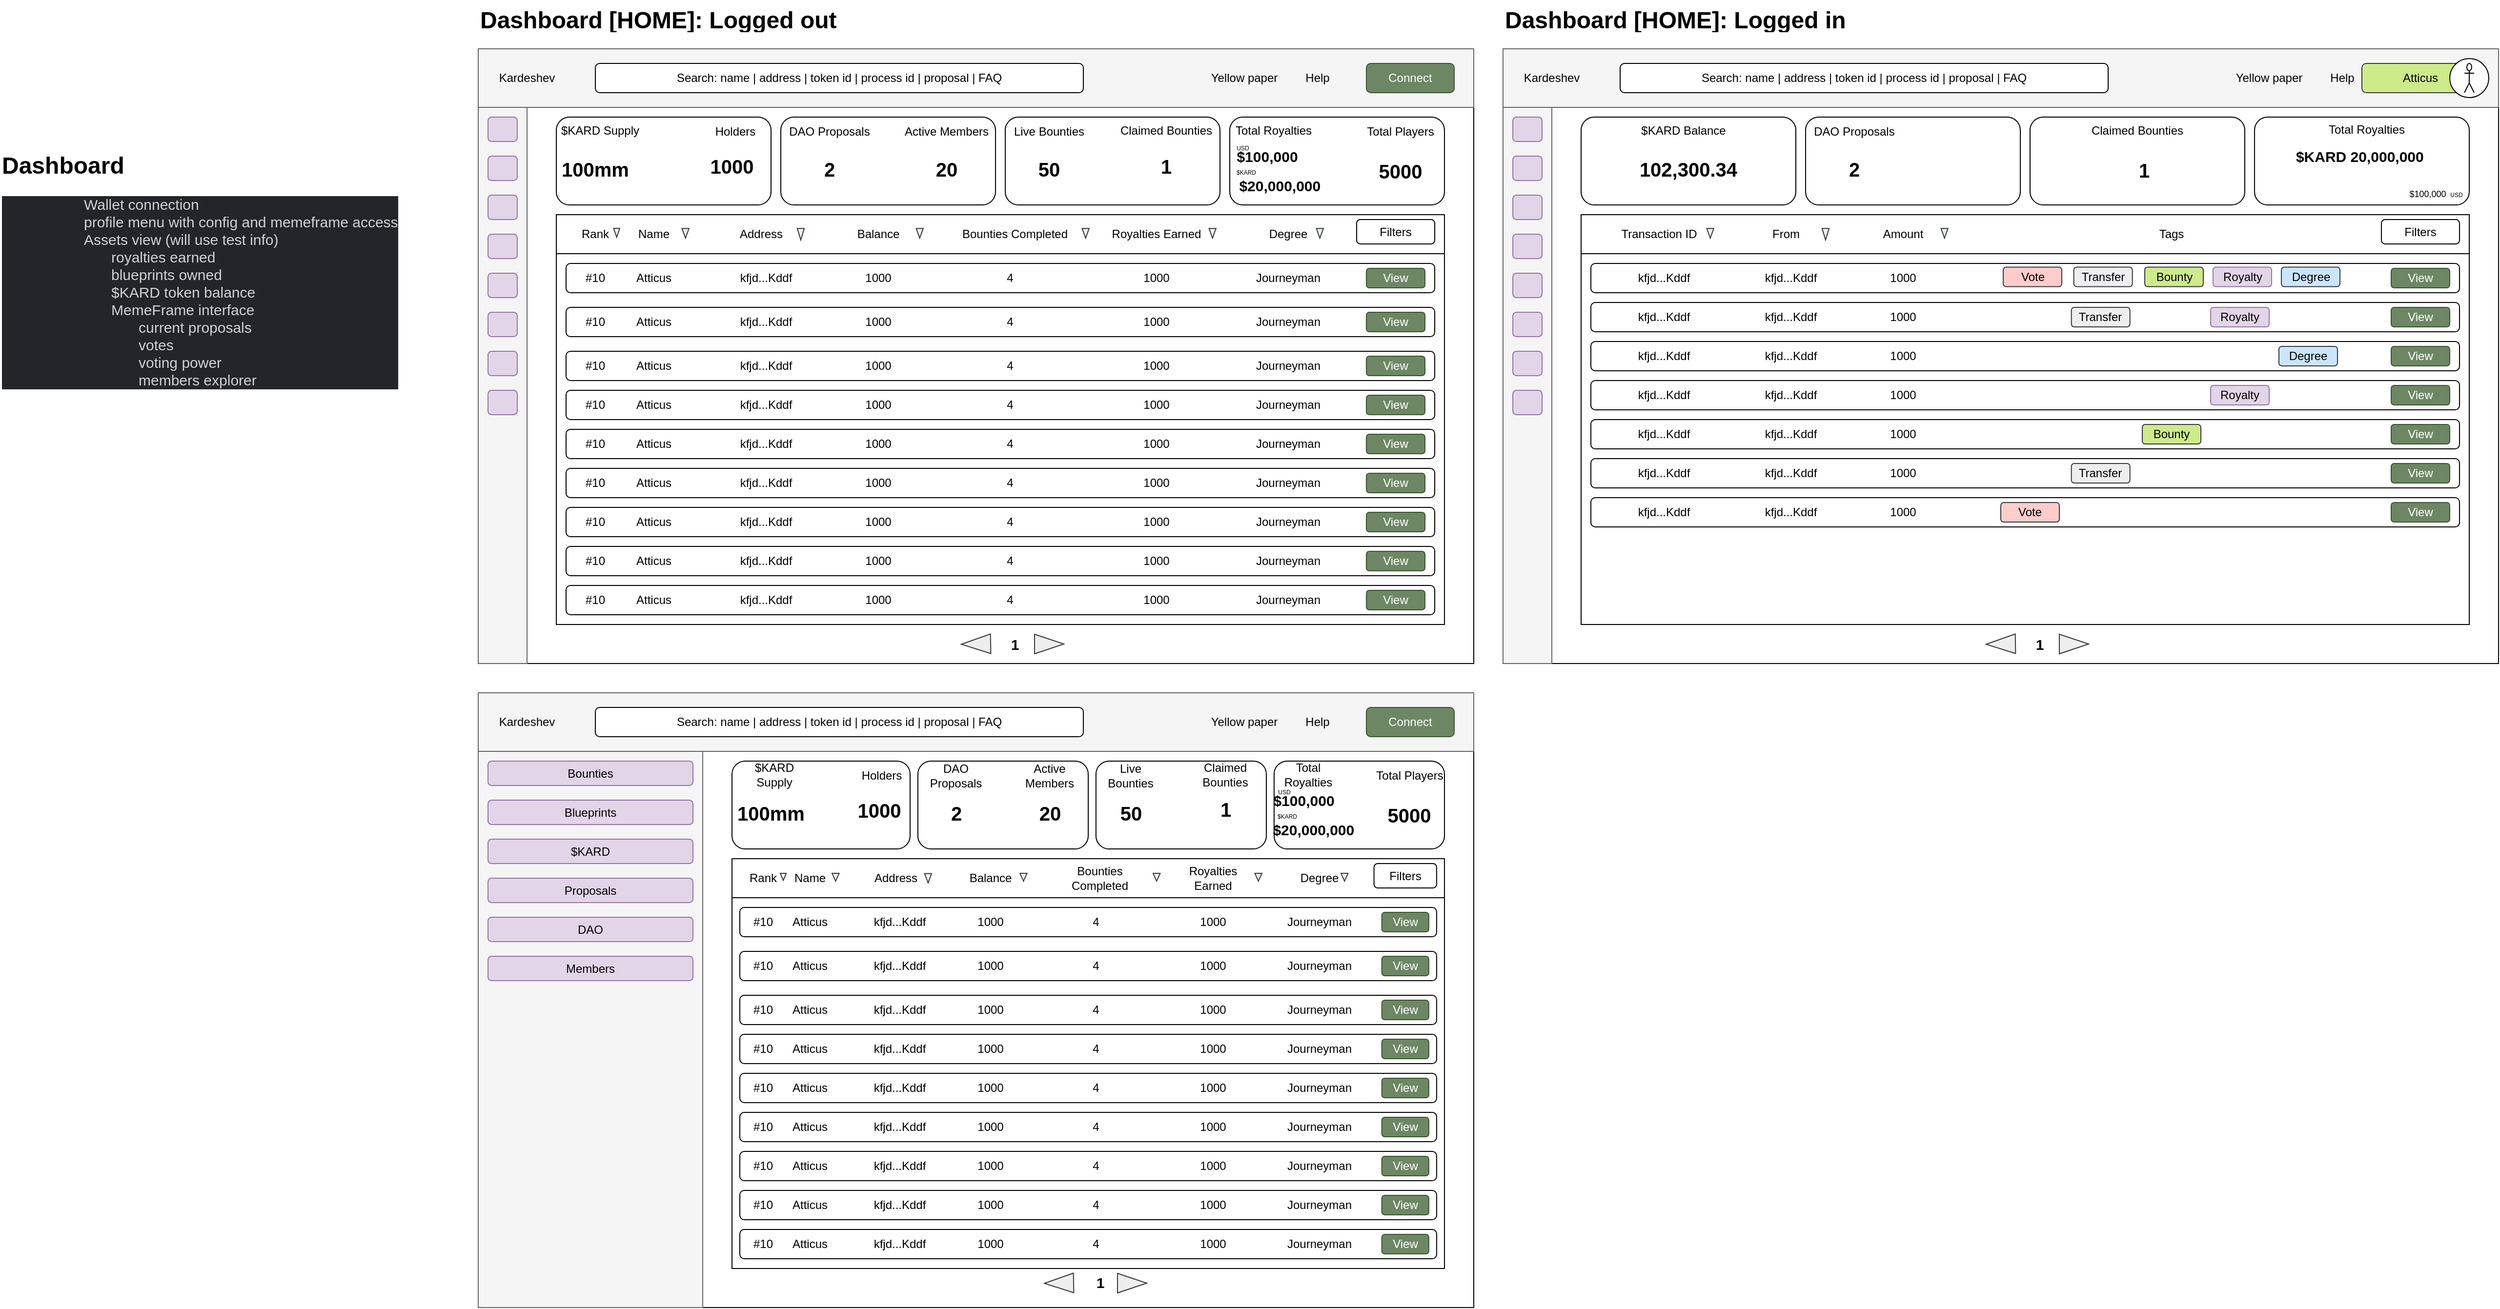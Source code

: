<mxfile version="24.0.6" type="device">
  <diagram name="Page-1" id="sD5MSAVXRpUI6xd3jw_Q">
    <mxGraphModel dx="3152" dy="1448" grid="1" gridSize="10" guides="1" tooltips="1" connect="1" arrows="1" fold="1" page="1" pageScale="1" pageWidth="850" pageHeight="1100" math="0" shadow="0">
      <root>
        <mxCell id="0" />
        <mxCell id="1" parent="0" />
        <mxCell id="g7x8bloOjrb-WSD8SBdS-1" value="" style="rounded=0;whiteSpace=wrap;html=1;" vertex="1" parent="1">
          <mxGeometry x="-40" y="110" width="1020" height="630" as="geometry" />
        </mxCell>
        <mxCell id="g7x8bloOjrb-WSD8SBdS-2" value="" style="rounded=0;whiteSpace=wrap;html=1;fillColor=#f5f5f5;fontColor=#333333;strokeColor=#666666;" vertex="1" parent="1">
          <mxGeometry x="-40" y="110" width="1020" height="60" as="geometry" />
        </mxCell>
        <mxCell id="g7x8bloOjrb-WSD8SBdS-3" value="Connect" style="rounded=1;whiteSpace=wrap;html=1;fillColor=#6d8764;strokeColor=#3A5431;fontColor=#ffffff;" vertex="1" parent="1">
          <mxGeometry x="870" y="125" width="90" height="30" as="geometry" />
        </mxCell>
        <mxCell id="g7x8bloOjrb-WSD8SBdS-4" value="Kardeshev" style="text;html=1;align=center;verticalAlign=middle;whiteSpace=wrap;rounded=0;" vertex="1" parent="1">
          <mxGeometry x="-30" y="120" width="80" height="40" as="geometry" />
        </mxCell>
        <mxCell id="g7x8bloOjrb-WSD8SBdS-5" value="Search: name | address | token id | process id | proposal | FAQ" style="rounded=1;whiteSpace=wrap;html=1;" vertex="1" parent="1">
          <mxGeometry x="80" y="125" width="500" height="30" as="geometry" />
        </mxCell>
        <mxCell id="g7x8bloOjrb-WSD8SBdS-6" value="Help" style="text;html=1;align=center;verticalAlign=middle;whiteSpace=wrap;rounded=0;" vertex="1" parent="1">
          <mxGeometry x="790" y="125" width="60" height="30" as="geometry" />
        </mxCell>
        <mxCell id="g7x8bloOjrb-WSD8SBdS-7" value="Yellow paper" style="text;html=1;align=center;verticalAlign=middle;whiteSpace=wrap;rounded=0;" vertex="1" parent="1">
          <mxGeometry x="680" y="125" width="130" height="30" as="geometry" />
        </mxCell>
        <mxCell id="g7x8bloOjrb-WSD8SBdS-8" value="&lt;h1 style=&quot;margin-top: 0px;&quot;&gt;Dashboard&lt;/h1&gt;&lt;ul style=&quot;box-sizing: inherit; margin: 0px; padding: 0px; list-style-type: none; color: rgb(209, 210, 211); font-family: Slack-Lato, Slack-Fractions, appleLogo, sans-serif; font-size: 15px; font-variant-ligatures: common-ligatures; background-color: rgb(34, 37, 41); animation-iteration-count: 1 !important;&quot; data-border=&quot;0&quot; data-indent=&quot;2&quot; class=&quot;p-rich_text_list p-rich_text_list__bullet&quot; data-stringify-type=&quot;unordered-list&quot;&gt;&lt;li style=&quot;box-sizing: inherit; margin-bottom: 0px; margin-left: 84px; list-style-type: none; animation-iteration-count: 1 !important;&quot; data-stringify-border=&quot;0&quot; data-stringify-indent=&quot;2&quot;&gt;Wallet connection&lt;/li&gt;&lt;li style=&quot;box-sizing: inherit; margin-bottom: 0px; margin-left: 84px; list-style-type: none; animation-iteration-count: 1 !important;&quot; data-stringify-border=&quot;0&quot; data-stringify-indent=&quot;2&quot;&gt;profile menu with config and memeframe access&lt;/li&gt;&lt;li style=&quot;box-sizing: inherit; margin-bottom: 0px; margin-left: 84px; list-style-type: none; animation-iteration-count: 1 !important;&quot; data-stringify-border=&quot;0&quot; data-stringify-indent=&quot;2&quot;&gt;Assets view (will use test info)&lt;/li&gt;&lt;/ul&gt;&lt;ul style=&quot;box-sizing: inherit; margin: 0px; padding: 0px; list-style-type: none; color: rgb(209, 210, 211); font-family: Slack-Lato, Slack-Fractions, appleLogo, sans-serif; font-size: 15px; font-variant-ligatures: common-ligatures; background-color: rgb(34, 37, 41); animation-iteration-count: 1 !important;&quot; data-border=&quot;0&quot; data-indent=&quot;3&quot; class=&quot;p-rich_text_list p-rich_text_list__bullet&quot; data-stringify-type=&quot;unordered-list&quot;&gt;&lt;li style=&quot;box-sizing: inherit; margin-bottom: 0px; margin-left: 112px; list-style-type: none; animation-iteration-count: 1 !important;&quot; data-stringify-border=&quot;0&quot; data-stringify-indent=&quot;3&quot;&gt;royalties earned&lt;/li&gt;&lt;li style=&quot;box-sizing: inherit; margin-bottom: 0px; margin-left: 112px; list-style-type: none; animation-iteration-count: 1 !important;&quot; data-stringify-border=&quot;0&quot; data-stringify-indent=&quot;3&quot;&gt;blueprints owned&lt;/li&gt;&lt;li style=&quot;box-sizing: inherit; margin-bottom: 0px; margin-left: 112px; list-style-type: none; animation-iteration-count: 1 !important;&quot; data-stringify-border=&quot;0&quot; data-stringify-indent=&quot;3&quot;&gt;$KARD token balance&lt;/li&gt;&lt;li style=&quot;box-sizing: inherit; margin-bottom: 0px; margin-left: 112px; list-style-type: none; animation-iteration-count: 1 !important;&quot; data-stringify-border=&quot;0&quot; data-stringify-indent=&quot;3&quot;&gt;MemeFrame interface&lt;/li&gt;&lt;/ul&gt;&lt;ul style=&quot;box-sizing: inherit; margin: 0px; padding: 0px; list-style-type: none; color: rgb(209, 210, 211); font-family: Slack-Lato, Slack-Fractions, appleLogo, sans-serif; font-size: 15px; font-variant-ligatures: common-ligatures; background-color: rgb(34, 37, 41); animation-iteration-count: 1 !important;&quot; data-border=&quot;0&quot; data-indent=&quot;4&quot; class=&quot;p-rich_text_list p-rich_text_list__bullet&quot; data-stringify-type=&quot;unordered-list&quot;&gt;&lt;li style=&quot;box-sizing: inherit; margin-bottom: 0px; margin-left: 140px; list-style-type: none; animation-iteration-count: 1 !important;&quot; data-stringify-border=&quot;0&quot; data-stringify-indent=&quot;4&quot;&gt;current proposals&lt;/li&gt;&lt;li style=&quot;box-sizing: inherit; margin-bottom: 0px; margin-left: 140px; list-style-type: none; animation-iteration-count: 1 !important;&quot; data-stringify-border=&quot;0&quot; data-stringify-indent=&quot;4&quot;&gt;votes&lt;/li&gt;&lt;li style=&quot;box-sizing: inherit; margin-bottom: 0px; margin-left: 140px; list-style-type: none; animation-iteration-count: 1 !important;&quot; data-stringify-border=&quot;0&quot; data-stringify-indent=&quot;4&quot;&gt;voting power&lt;/li&gt;&lt;li style=&quot;box-sizing: inherit; margin-bottom: 0px; margin-left: 140px; list-style-type: none; animation-iteration-count: 1 !important;&quot; data-stringify-border=&quot;0&quot; data-stringify-indent=&quot;4&quot;&gt;members explorer&lt;/li&gt;&lt;/ul&gt;" style="text;html=1;whiteSpace=wrap;overflow=hidden;rounded=0;" vertex="1" parent="1">
          <mxGeometry x="-530" y="208.75" width="440" height="250" as="geometry" />
        </mxCell>
        <mxCell id="g7x8bloOjrb-WSD8SBdS-9" value="" style="rounded=0;whiteSpace=wrap;html=1;fillColor=#f5f5f5;fontColor=#333333;strokeColor=#666666;" vertex="1" parent="1">
          <mxGeometry x="-40" y="170" width="50" height="570" as="geometry" />
        </mxCell>
        <mxCell id="g7x8bloOjrb-WSD8SBdS-15" value="" style="rounded=0;whiteSpace=wrap;html=1;" vertex="1" parent="1">
          <mxGeometry x="40" y="280" width="910" height="420" as="geometry" />
        </mxCell>
        <mxCell id="g7x8bloOjrb-WSD8SBdS-16" value="" style="rounded=1;whiteSpace=wrap;html=1;" vertex="1" parent="1">
          <mxGeometry x="730" y="180" width="220" height="90" as="geometry" />
        </mxCell>
        <mxCell id="g7x8bloOjrb-WSD8SBdS-17" value="" style="rounded=1;whiteSpace=wrap;html=1;" vertex="1" parent="1">
          <mxGeometry x="500" y="180" width="220" height="90" as="geometry" />
        </mxCell>
        <mxCell id="g7x8bloOjrb-WSD8SBdS-18" value="" style="rounded=1;whiteSpace=wrap;html=1;" vertex="1" parent="1">
          <mxGeometry x="270" y="180" width="220" height="90" as="geometry" />
        </mxCell>
        <mxCell id="g7x8bloOjrb-WSD8SBdS-19" value="" style="rounded=1;whiteSpace=wrap;html=1;" vertex="1" parent="1">
          <mxGeometry x="40" y="180" width="220" height="90" as="geometry" />
        </mxCell>
        <mxCell id="g7x8bloOjrb-WSD8SBdS-20" value="" style="rounded=0;whiteSpace=wrap;html=1;" vertex="1" parent="1">
          <mxGeometry x="40" y="280" width="910" height="40" as="geometry" />
        </mxCell>
        <mxCell id="g7x8bloOjrb-WSD8SBdS-21" value="" style="rounded=1;whiteSpace=wrap;html=1;fillColor=#e1d5e7;strokeColor=#9673a6;" vertex="1" parent="1">
          <mxGeometry x="-30" y="180" width="30" height="25" as="geometry" />
        </mxCell>
        <mxCell id="g7x8bloOjrb-WSD8SBdS-22" value="" style="rounded=1;whiteSpace=wrap;html=1;fillColor=#e1d5e7;strokeColor=#9673a6;" vertex="1" parent="1">
          <mxGeometry x="-30" y="220" width="30" height="25" as="geometry" />
        </mxCell>
        <mxCell id="g7x8bloOjrb-WSD8SBdS-23" value="" style="rounded=1;whiteSpace=wrap;html=1;fillColor=#e1d5e7;strokeColor=#9673a6;" vertex="1" parent="1">
          <mxGeometry x="-30" y="260" width="30" height="25" as="geometry" />
        </mxCell>
        <mxCell id="g7x8bloOjrb-WSD8SBdS-24" value="" style="rounded=1;whiteSpace=wrap;html=1;fillColor=#e1d5e7;strokeColor=#9673a6;" vertex="1" parent="1">
          <mxGeometry x="-30" y="300" width="30" height="25" as="geometry" />
        </mxCell>
        <mxCell id="g7x8bloOjrb-WSD8SBdS-25" value="" style="rounded=1;whiteSpace=wrap;html=1;fillColor=#e1d5e7;strokeColor=#9673a6;" vertex="1" parent="1">
          <mxGeometry x="-30" y="340" width="30" height="25" as="geometry" />
        </mxCell>
        <mxCell id="g7x8bloOjrb-WSD8SBdS-26" value="" style="rounded=1;whiteSpace=wrap;html=1;fillColor=#e1d5e7;strokeColor=#9673a6;" vertex="1" parent="1">
          <mxGeometry x="-30" y="380" width="30" height="25" as="geometry" />
        </mxCell>
        <mxCell id="g7x8bloOjrb-WSD8SBdS-27" value="" style="rounded=1;whiteSpace=wrap;html=1;fillColor=#e1d5e7;strokeColor=#9673a6;" vertex="1" parent="1">
          <mxGeometry x="-30" y="420" width="30" height="25" as="geometry" />
        </mxCell>
        <mxCell id="g7x8bloOjrb-WSD8SBdS-28" value="" style="rounded=1;whiteSpace=wrap;html=1;fillColor=#e1d5e7;strokeColor=#9673a6;" vertex="1" parent="1">
          <mxGeometry x="-30" y="460" width="30" height="25" as="geometry" />
        </mxCell>
        <mxCell id="g7x8bloOjrb-WSD8SBdS-36" value="" style="rounded=1;whiteSpace=wrap;html=1;" vertex="1" parent="1">
          <mxGeometry x="50" y="330" width="890" height="30" as="geometry" />
        </mxCell>
        <mxCell id="g7x8bloOjrb-WSD8SBdS-37" value="Atticus" style="text;html=1;align=center;verticalAlign=middle;whiteSpace=wrap;rounded=0;" vertex="1" parent="1">
          <mxGeometry x="110" y="330" width="60" height="30" as="geometry" />
        </mxCell>
        <mxCell id="g7x8bloOjrb-WSD8SBdS-38" value="kfjd...Kddf" style="text;html=1;align=center;verticalAlign=middle;whiteSpace=wrap;rounded=0;" vertex="1" parent="1">
          <mxGeometry x="210" y="330" width="90" height="30" as="geometry" />
        </mxCell>
        <mxCell id="g7x8bloOjrb-WSD8SBdS-39" value="1000" style="text;html=1;align=center;verticalAlign=middle;whiteSpace=wrap;rounded=0;" vertex="1" parent="1">
          <mxGeometry x="340" y="330" width="60" height="30" as="geometry" />
        </mxCell>
        <mxCell id="g7x8bloOjrb-WSD8SBdS-40" value="View" style="rounded=1;whiteSpace=wrap;html=1;fillColor=#6d8764;fontColor=#ffffff;strokeColor=#3A5431;" vertex="1" parent="1">
          <mxGeometry x="870" y="335" width="60" height="20" as="geometry" />
        </mxCell>
        <mxCell id="g7x8bloOjrb-WSD8SBdS-41" value="4" style="text;html=1;align=center;verticalAlign=middle;whiteSpace=wrap;rounded=0;" vertex="1" parent="1">
          <mxGeometry x="470" y="330" width="70" height="30" as="geometry" />
        </mxCell>
        <mxCell id="g7x8bloOjrb-WSD8SBdS-42" value="Name" style="text;html=1;align=center;verticalAlign=middle;whiteSpace=wrap;rounded=0;" vertex="1" parent="1">
          <mxGeometry x="110" y="285" width="60" height="30" as="geometry" />
        </mxCell>
        <mxCell id="g7x8bloOjrb-WSD8SBdS-43" value="Address" style="text;html=1;align=center;verticalAlign=middle;whiteSpace=wrap;rounded=0;" vertex="1" parent="1">
          <mxGeometry x="220" y="285" width="60" height="30" as="geometry" />
        </mxCell>
        <mxCell id="g7x8bloOjrb-WSD8SBdS-44" value="Balance" style="text;html=1;align=center;verticalAlign=middle;whiteSpace=wrap;rounded=0;" vertex="1" parent="1">
          <mxGeometry x="340" y="285" width="60" height="30" as="geometry" />
        </mxCell>
        <mxCell id="g7x8bloOjrb-WSD8SBdS-45" value="Rank" style="text;html=1;align=center;verticalAlign=middle;whiteSpace=wrap;rounded=0;" vertex="1" parent="1">
          <mxGeometry x="50" y="285" width="60" height="30" as="geometry" />
        </mxCell>
        <mxCell id="g7x8bloOjrb-WSD8SBdS-46" value="#10" style="text;html=1;align=center;verticalAlign=middle;whiteSpace=wrap;rounded=0;" vertex="1" parent="1">
          <mxGeometry x="50" y="330" width="60" height="30" as="geometry" />
        </mxCell>
        <mxCell id="g7x8bloOjrb-WSD8SBdS-47" value="Bounties Completed" style="text;html=1;align=center;verticalAlign=middle;whiteSpace=wrap;rounded=0;" vertex="1" parent="1">
          <mxGeometry x="450" y="285" width="120" height="30" as="geometry" />
        </mxCell>
        <mxCell id="g7x8bloOjrb-WSD8SBdS-48" value="Royalties Earned" style="text;html=1;align=center;verticalAlign=middle;whiteSpace=wrap;rounded=0;" vertex="1" parent="1">
          <mxGeometry x="600" y="285" width="110" height="30" as="geometry" />
        </mxCell>
        <mxCell id="g7x8bloOjrb-WSD8SBdS-49" value="1000" style="text;html=1;align=center;verticalAlign=middle;whiteSpace=wrap;rounded=0;" vertex="1" parent="1">
          <mxGeometry x="625" y="330" width="60" height="30" as="geometry" />
        </mxCell>
        <mxCell id="g7x8bloOjrb-WSD8SBdS-50" value="Degree" style="text;html=1;align=center;verticalAlign=middle;whiteSpace=wrap;rounded=0;" vertex="1" parent="1">
          <mxGeometry x="760" y="285" width="60" height="30" as="geometry" />
        </mxCell>
        <mxCell id="g7x8bloOjrb-WSD8SBdS-51" value="Journeyman" style="text;html=1;align=center;verticalAlign=middle;whiteSpace=wrap;rounded=0;" vertex="1" parent="1">
          <mxGeometry x="760" y="330" width="60" height="30" as="geometry" />
        </mxCell>
        <mxCell id="g7x8bloOjrb-WSD8SBdS-63" value="" style="group" vertex="1" connectable="0" parent="1">
          <mxGeometry x="50" y="375" width="890" height="30" as="geometry" />
        </mxCell>
        <mxCell id="g7x8bloOjrb-WSD8SBdS-54" value="" style="rounded=1;whiteSpace=wrap;html=1;" vertex="1" parent="g7x8bloOjrb-WSD8SBdS-63">
          <mxGeometry width="890" height="30" as="geometry" />
        </mxCell>
        <mxCell id="g7x8bloOjrb-WSD8SBdS-55" value="Atticus" style="text;html=1;align=center;verticalAlign=middle;whiteSpace=wrap;rounded=0;" vertex="1" parent="g7x8bloOjrb-WSD8SBdS-63">
          <mxGeometry x="60" width="60" height="30" as="geometry" />
        </mxCell>
        <mxCell id="g7x8bloOjrb-WSD8SBdS-56" value="kfjd...Kddf" style="text;html=1;align=center;verticalAlign=middle;whiteSpace=wrap;rounded=0;" vertex="1" parent="g7x8bloOjrb-WSD8SBdS-63">
          <mxGeometry x="160" width="90" height="30" as="geometry" />
        </mxCell>
        <mxCell id="g7x8bloOjrb-WSD8SBdS-57" value="1000" style="text;html=1;align=center;verticalAlign=middle;whiteSpace=wrap;rounded=0;" vertex="1" parent="g7x8bloOjrb-WSD8SBdS-63">
          <mxGeometry x="290" width="60" height="30" as="geometry" />
        </mxCell>
        <mxCell id="g7x8bloOjrb-WSD8SBdS-58" value="View" style="rounded=1;whiteSpace=wrap;html=1;fillColor=#6d8764;fontColor=#ffffff;strokeColor=#3A5431;" vertex="1" parent="g7x8bloOjrb-WSD8SBdS-63">
          <mxGeometry x="820" y="5" width="60" height="20" as="geometry" />
        </mxCell>
        <mxCell id="g7x8bloOjrb-WSD8SBdS-59" value="4" style="text;html=1;align=center;verticalAlign=middle;whiteSpace=wrap;rounded=0;" vertex="1" parent="g7x8bloOjrb-WSD8SBdS-63">
          <mxGeometry x="420" width="70" height="30" as="geometry" />
        </mxCell>
        <mxCell id="g7x8bloOjrb-WSD8SBdS-60" value="#10" style="text;html=1;align=center;verticalAlign=middle;whiteSpace=wrap;rounded=0;" vertex="1" parent="g7x8bloOjrb-WSD8SBdS-63">
          <mxGeometry width="60" height="30" as="geometry" />
        </mxCell>
        <mxCell id="g7x8bloOjrb-WSD8SBdS-61" value="1000" style="text;html=1;align=center;verticalAlign=middle;whiteSpace=wrap;rounded=0;" vertex="1" parent="g7x8bloOjrb-WSD8SBdS-63">
          <mxGeometry x="575" width="60" height="30" as="geometry" />
        </mxCell>
        <mxCell id="g7x8bloOjrb-WSD8SBdS-62" value="Journeyman" style="text;html=1;align=center;verticalAlign=middle;whiteSpace=wrap;rounded=0;" vertex="1" parent="g7x8bloOjrb-WSD8SBdS-63">
          <mxGeometry x="710" width="60" height="30" as="geometry" />
        </mxCell>
        <mxCell id="g7x8bloOjrb-WSD8SBdS-74" value="" style="group" vertex="1" connectable="0" parent="1">
          <mxGeometry x="50" y="420" width="890" height="30" as="geometry" />
        </mxCell>
        <mxCell id="g7x8bloOjrb-WSD8SBdS-75" value="" style="rounded=1;whiteSpace=wrap;html=1;" vertex="1" parent="g7x8bloOjrb-WSD8SBdS-74">
          <mxGeometry width="890" height="30" as="geometry" />
        </mxCell>
        <mxCell id="g7x8bloOjrb-WSD8SBdS-76" value="Atticus" style="text;html=1;align=center;verticalAlign=middle;whiteSpace=wrap;rounded=0;" vertex="1" parent="g7x8bloOjrb-WSD8SBdS-74">
          <mxGeometry x="60" width="60" height="30" as="geometry" />
        </mxCell>
        <mxCell id="g7x8bloOjrb-WSD8SBdS-77" value="kfjd...Kddf" style="text;html=1;align=center;verticalAlign=middle;whiteSpace=wrap;rounded=0;" vertex="1" parent="g7x8bloOjrb-WSD8SBdS-74">
          <mxGeometry x="160" width="90" height="30" as="geometry" />
        </mxCell>
        <mxCell id="g7x8bloOjrb-WSD8SBdS-78" value="1000" style="text;html=1;align=center;verticalAlign=middle;whiteSpace=wrap;rounded=0;" vertex="1" parent="g7x8bloOjrb-WSD8SBdS-74">
          <mxGeometry x="290" width="60" height="30" as="geometry" />
        </mxCell>
        <mxCell id="g7x8bloOjrb-WSD8SBdS-79" value="View" style="rounded=1;whiteSpace=wrap;html=1;fillColor=#6d8764;fontColor=#ffffff;strokeColor=#3A5431;" vertex="1" parent="g7x8bloOjrb-WSD8SBdS-74">
          <mxGeometry x="820" y="5" width="60" height="20" as="geometry" />
        </mxCell>
        <mxCell id="g7x8bloOjrb-WSD8SBdS-80" value="4" style="text;html=1;align=center;verticalAlign=middle;whiteSpace=wrap;rounded=0;" vertex="1" parent="g7x8bloOjrb-WSD8SBdS-74">
          <mxGeometry x="420" width="70" height="30" as="geometry" />
        </mxCell>
        <mxCell id="g7x8bloOjrb-WSD8SBdS-81" value="#10" style="text;html=1;align=center;verticalAlign=middle;whiteSpace=wrap;rounded=0;" vertex="1" parent="g7x8bloOjrb-WSD8SBdS-74">
          <mxGeometry width="60" height="30" as="geometry" />
        </mxCell>
        <mxCell id="g7x8bloOjrb-WSD8SBdS-82" value="1000" style="text;html=1;align=center;verticalAlign=middle;whiteSpace=wrap;rounded=0;" vertex="1" parent="g7x8bloOjrb-WSD8SBdS-74">
          <mxGeometry x="575" width="60" height="30" as="geometry" />
        </mxCell>
        <mxCell id="g7x8bloOjrb-WSD8SBdS-83" value="Journeyman" style="text;html=1;align=center;verticalAlign=middle;whiteSpace=wrap;rounded=0;" vertex="1" parent="g7x8bloOjrb-WSD8SBdS-74">
          <mxGeometry x="710" width="60" height="30" as="geometry" />
        </mxCell>
        <mxCell id="g7x8bloOjrb-WSD8SBdS-84" value="" style="group" vertex="1" connectable="0" parent="1">
          <mxGeometry x="50" y="460" width="890" height="30" as="geometry" />
        </mxCell>
        <mxCell id="g7x8bloOjrb-WSD8SBdS-85" value="" style="rounded=1;whiteSpace=wrap;html=1;" vertex="1" parent="g7x8bloOjrb-WSD8SBdS-84">
          <mxGeometry width="890" height="30" as="geometry" />
        </mxCell>
        <mxCell id="g7x8bloOjrb-WSD8SBdS-86" value="Atticus" style="text;html=1;align=center;verticalAlign=middle;whiteSpace=wrap;rounded=0;" vertex="1" parent="g7x8bloOjrb-WSD8SBdS-84">
          <mxGeometry x="60" width="60" height="30" as="geometry" />
        </mxCell>
        <mxCell id="g7x8bloOjrb-WSD8SBdS-87" value="kfjd...Kddf" style="text;html=1;align=center;verticalAlign=middle;whiteSpace=wrap;rounded=0;" vertex="1" parent="g7x8bloOjrb-WSD8SBdS-84">
          <mxGeometry x="160" width="90" height="30" as="geometry" />
        </mxCell>
        <mxCell id="g7x8bloOjrb-WSD8SBdS-88" value="1000" style="text;html=1;align=center;verticalAlign=middle;whiteSpace=wrap;rounded=0;" vertex="1" parent="g7x8bloOjrb-WSD8SBdS-84">
          <mxGeometry x="290" width="60" height="30" as="geometry" />
        </mxCell>
        <mxCell id="g7x8bloOjrb-WSD8SBdS-89" value="View" style="rounded=1;whiteSpace=wrap;html=1;fillColor=#6d8764;fontColor=#ffffff;strokeColor=#3A5431;" vertex="1" parent="g7x8bloOjrb-WSD8SBdS-84">
          <mxGeometry x="820" y="5" width="60" height="20" as="geometry" />
        </mxCell>
        <mxCell id="g7x8bloOjrb-WSD8SBdS-90" value="4" style="text;html=1;align=center;verticalAlign=middle;whiteSpace=wrap;rounded=0;" vertex="1" parent="g7x8bloOjrb-WSD8SBdS-84">
          <mxGeometry x="420" width="70" height="30" as="geometry" />
        </mxCell>
        <mxCell id="g7x8bloOjrb-WSD8SBdS-91" value="#10" style="text;html=1;align=center;verticalAlign=middle;whiteSpace=wrap;rounded=0;" vertex="1" parent="g7x8bloOjrb-WSD8SBdS-84">
          <mxGeometry width="60" height="30" as="geometry" />
        </mxCell>
        <mxCell id="g7x8bloOjrb-WSD8SBdS-92" value="1000" style="text;html=1;align=center;verticalAlign=middle;whiteSpace=wrap;rounded=0;" vertex="1" parent="g7x8bloOjrb-WSD8SBdS-84">
          <mxGeometry x="575" width="60" height="30" as="geometry" />
        </mxCell>
        <mxCell id="g7x8bloOjrb-WSD8SBdS-93" value="Journeyman" style="text;html=1;align=center;verticalAlign=middle;whiteSpace=wrap;rounded=0;" vertex="1" parent="g7x8bloOjrb-WSD8SBdS-84">
          <mxGeometry x="710" width="60" height="30" as="geometry" />
        </mxCell>
        <mxCell id="g7x8bloOjrb-WSD8SBdS-94" value="" style="group" vertex="1" connectable="0" parent="1">
          <mxGeometry x="50" y="500" width="890" height="30" as="geometry" />
        </mxCell>
        <mxCell id="g7x8bloOjrb-WSD8SBdS-95" value="" style="rounded=1;whiteSpace=wrap;html=1;" vertex="1" parent="g7x8bloOjrb-WSD8SBdS-94">
          <mxGeometry width="890" height="30" as="geometry" />
        </mxCell>
        <mxCell id="g7x8bloOjrb-WSD8SBdS-96" value="Atticus" style="text;html=1;align=center;verticalAlign=middle;whiteSpace=wrap;rounded=0;" vertex="1" parent="g7x8bloOjrb-WSD8SBdS-94">
          <mxGeometry x="60" width="60" height="30" as="geometry" />
        </mxCell>
        <mxCell id="g7x8bloOjrb-WSD8SBdS-97" value="kfjd...Kddf" style="text;html=1;align=center;verticalAlign=middle;whiteSpace=wrap;rounded=0;" vertex="1" parent="g7x8bloOjrb-WSD8SBdS-94">
          <mxGeometry x="160" width="90" height="30" as="geometry" />
        </mxCell>
        <mxCell id="g7x8bloOjrb-WSD8SBdS-98" value="1000" style="text;html=1;align=center;verticalAlign=middle;whiteSpace=wrap;rounded=0;" vertex="1" parent="g7x8bloOjrb-WSD8SBdS-94">
          <mxGeometry x="290" width="60" height="30" as="geometry" />
        </mxCell>
        <mxCell id="g7x8bloOjrb-WSD8SBdS-99" value="View" style="rounded=1;whiteSpace=wrap;html=1;fillColor=#6d8764;fontColor=#ffffff;strokeColor=#3A5431;" vertex="1" parent="g7x8bloOjrb-WSD8SBdS-94">
          <mxGeometry x="820" y="5" width="60" height="20" as="geometry" />
        </mxCell>
        <mxCell id="g7x8bloOjrb-WSD8SBdS-100" value="4" style="text;html=1;align=center;verticalAlign=middle;whiteSpace=wrap;rounded=0;" vertex="1" parent="g7x8bloOjrb-WSD8SBdS-94">
          <mxGeometry x="420" width="70" height="30" as="geometry" />
        </mxCell>
        <mxCell id="g7x8bloOjrb-WSD8SBdS-101" value="#10" style="text;html=1;align=center;verticalAlign=middle;whiteSpace=wrap;rounded=0;" vertex="1" parent="g7x8bloOjrb-WSD8SBdS-94">
          <mxGeometry width="60" height="30" as="geometry" />
        </mxCell>
        <mxCell id="g7x8bloOjrb-WSD8SBdS-102" value="1000" style="text;html=1;align=center;verticalAlign=middle;whiteSpace=wrap;rounded=0;" vertex="1" parent="g7x8bloOjrb-WSD8SBdS-94">
          <mxGeometry x="575" width="60" height="30" as="geometry" />
        </mxCell>
        <mxCell id="g7x8bloOjrb-WSD8SBdS-103" value="Journeyman" style="text;html=1;align=center;verticalAlign=middle;whiteSpace=wrap;rounded=0;" vertex="1" parent="g7x8bloOjrb-WSD8SBdS-94">
          <mxGeometry x="710" width="60" height="30" as="geometry" />
        </mxCell>
        <mxCell id="g7x8bloOjrb-WSD8SBdS-104" value="" style="group" vertex="1" connectable="0" parent="1">
          <mxGeometry x="50" y="540" width="890" height="30" as="geometry" />
        </mxCell>
        <mxCell id="g7x8bloOjrb-WSD8SBdS-105" value="" style="rounded=1;whiteSpace=wrap;html=1;" vertex="1" parent="g7x8bloOjrb-WSD8SBdS-104">
          <mxGeometry width="890" height="30" as="geometry" />
        </mxCell>
        <mxCell id="g7x8bloOjrb-WSD8SBdS-106" value="Atticus" style="text;html=1;align=center;verticalAlign=middle;whiteSpace=wrap;rounded=0;" vertex="1" parent="g7x8bloOjrb-WSD8SBdS-104">
          <mxGeometry x="60" width="60" height="30" as="geometry" />
        </mxCell>
        <mxCell id="g7x8bloOjrb-WSD8SBdS-107" value="kfjd...Kddf" style="text;html=1;align=center;verticalAlign=middle;whiteSpace=wrap;rounded=0;" vertex="1" parent="g7x8bloOjrb-WSD8SBdS-104">
          <mxGeometry x="160" width="90" height="30" as="geometry" />
        </mxCell>
        <mxCell id="g7x8bloOjrb-WSD8SBdS-108" value="1000" style="text;html=1;align=center;verticalAlign=middle;whiteSpace=wrap;rounded=0;" vertex="1" parent="g7x8bloOjrb-WSD8SBdS-104">
          <mxGeometry x="290" width="60" height="30" as="geometry" />
        </mxCell>
        <mxCell id="g7x8bloOjrb-WSD8SBdS-109" value="View" style="rounded=1;whiteSpace=wrap;html=1;fillColor=#6d8764;fontColor=#ffffff;strokeColor=#3A5431;" vertex="1" parent="g7x8bloOjrb-WSD8SBdS-104">
          <mxGeometry x="820" y="5" width="60" height="20" as="geometry" />
        </mxCell>
        <mxCell id="g7x8bloOjrb-WSD8SBdS-110" value="4" style="text;html=1;align=center;verticalAlign=middle;whiteSpace=wrap;rounded=0;" vertex="1" parent="g7x8bloOjrb-WSD8SBdS-104">
          <mxGeometry x="420" width="70" height="30" as="geometry" />
        </mxCell>
        <mxCell id="g7x8bloOjrb-WSD8SBdS-111" value="#10" style="text;html=1;align=center;verticalAlign=middle;whiteSpace=wrap;rounded=0;" vertex="1" parent="g7x8bloOjrb-WSD8SBdS-104">
          <mxGeometry width="60" height="30" as="geometry" />
        </mxCell>
        <mxCell id="g7x8bloOjrb-WSD8SBdS-112" value="1000" style="text;html=1;align=center;verticalAlign=middle;whiteSpace=wrap;rounded=0;" vertex="1" parent="g7x8bloOjrb-WSD8SBdS-104">
          <mxGeometry x="575" width="60" height="30" as="geometry" />
        </mxCell>
        <mxCell id="g7x8bloOjrb-WSD8SBdS-113" value="Journeyman" style="text;html=1;align=center;verticalAlign=middle;whiteSpace=wrap;rounded=0;" vertex="1" parent="g7x8bloOjrb-WSD8SBdS-104">
          <mxGeometry x="710" width="60" height="30" as="geometry" />
        </mxCell>
        <mxCell id="g7x8bloOjrb-WSD8SBdS-114" value="" style="group" vertex="1" connectable="0" parent="1">
          <mxGeometry x="50" y="580" width="890" height="30" as="geometry" />
        </mxCell>
        <mxCell id="g7x8bloOjrb-WSD8SBdS-115" value="" style="rounded=1;whiteSpace=wrap;html=1;" vertex="1" parent="g7x8bloOjrb-WSD8SBdS-114">
          <mxGeometry width="890" height="30" as="geometry" />
        </mxCell>
        <mxCell id="g7x8bloOjrb-WSD8SBdS-116" value="Atticus" style="text;html=1;align=center;verticalAlign=middle;whiteSpace=wrap;rounded=0;" vertex="1" parent="g7x8bloOjrb-WSD8SBdS-114">
          <mxGeometry x="60" width="60" height="30" as="geometry" />
        </mxCell>
        <mxCell id="g7x8bloOjrb-WSD8SBdS-117" value="kfjd...Kddf" style="text;html=1;align=center;verticalAlign=middle;whiteSpace=wrap;rounded=0;" vertex="1" parent="g7x8bloOjrb-WSD8SBdS-114">
          <mxGeometry x="160" width="90" height="30" as="geometry" />
        </mxCell>
        <mxCell id="g7x8bloOjrb-WSD8SBdS-118" value="1000" style="text;html=1;align=center;verticalAlign=middle;whiteSpace=wrap;rounded=0;" vertex="1" parent="g7x8bloOjrb-WSD8SBdS-114">
          <mxGeometry x="290" width="60" height="30" as="geometry" />
        </mxCell>
        <mxCell id="g7x8bloOjrb-WSD8SBdS-119" value="View" style="rounded=1;whiteSpace=wrap;html=1;fillColor=#6d8764;fontColor=#ffffff;strokeColor=#3A5431;" vertex="1" parent="g7x8bloOjrb-WSD8SBdS-114">
          <mxGeometry x="820" y="5" width="60" height="20" as="geometry" />
        </mxCell>
        <mxCell id="g7x8bloOjrb-WSD8SBdS-120" value="4" style="text;html=1;align=center;verticalAlign=middle;whiteSpace=wrap;rounded=0;" vertex="1" parent="g7x8bloOjrb-WSD8SBdS-114">
          <mxGeometry x="420" width="70" height="30" as="geometry" />
        </mxCell>
        <mxCell id="g7x8bloOjrb-WSD8SBdS-121" value="#10" style="text;html=1;align=center;verticalAlign=middle;whiteSpace=wrap;rounded=0;" vertex="1" parent="g7x8bloOjrb-WSD8SBdS-114">
          <mxGeometry width="60" height="30" as="geometry" />
        </mxCell>
        <mxCell id="g7x8bloOjrb-WSD8SBdS-122" value="1000" style="text;html=1;align=center;verticalAlign=middle;whiteSpace=wrap;rounded=0;" vertex="1" parent="g7x8bloOjrb-WSD8SBdS-114">
          <mxGeometry x="575" width="60" height="30" as="geometry" />
        </mxCell>
        <mxCell id="g7x8bloOjrb-WSD8SBdS-123" value="Journeyman" style="text;html=1;align=center;verticalAlign=middle;whiteSpace=wrap;rounded=0;" vertex="1" parent="g7x8bloOjrb-WSD8SBdS-114">
          <mxGeometry x="710" width="60" height="30" as="geometry" />
        </mxCell>
        <mxCell id="g7x8bloOjrb-WSD8SBdS-124" value="" style="group" vertex="1" connectable="0" parent="1">
          <mxGeometry x="50" y="620" width="890" height="30" as="geometry" />
        </mxCell>
        <mxCell id="g7x8bloOjrb-WSD8SBdS-125" value="" style="rounded=1;whiteSpace=wrap;html=1;" vertex="1" parent="g7x8bloOjrb-WSD8SBdS-124">
          <mxGeometry width="890" height="30" as="geometry" />
        </mxCell>
        <mxCell id="g7x8bloOjrb-WSD8SBdS-126" value="Atticus" style="text;html=1;align=center;verticalAlign=middle;whiteSpace=wrap;rounded=0;" vertex="1" parent="g7x8bloOjrb-WSD8SBdS-124">
          <mxGeometry x="60" width="60" height="30" as="geometry" />
        </mxCell>
        <mxCell id="g7x8bloOjrb-WSD8SBdS-127" value="kfjd...Kddf" style="text;html=1;align=center;verticalAlign=middle;whiteSpace=wrap;rounded=0;" vertex="1" parent="g7x8bloOjrb-WSD8SBdS-124">
          <mxGeometry x="160" width="90" height="30" as="geometry" />
        </mxCell>
        <mxCell id="g7x8bloOjrb-WSD8SBdS-128" value="1000" style="text;html=1;align=center;verticalAlign=middle;whiteSpace=wrap;rounded=0;" vertex="1" parent="g7x8bloOjrb-WSD8SBdS-124">
          <mxGeometry x="290" width="60" height="30" as="geometry" />
        </mxCell>
        <mxCell id="g7x8bloOjrb-WSD8SBdS-129" value="View" style="rounded=1;whiteSpace=wrap;html=1;fillColor=#6d8764;fontColor=#ffffff;strokeColor=#3A5431;" vertex="1" parent="g7x8bloOjrb-WSD8SBdS-124">
          <mxGeometry x="820" y="5" width="60" height="20" as="geometry" />
        </mxCell>
        <mxCell id="g7x8bloOjrb-WSD8SBdS-130" value="4" style="text;html=1;align=center;verticalAlign=middle;whiteSpace=wrap;rounded=0;" vertex="1" parent="g7x8bloOjrb-WSD8SBdS-124">
          <mxGeometry x="420" width="70" height="30" as="geometry" />
        </mxCell>
        <mxCell id="g7x8bloOjrb-WSD8SBdS-131" value="#10" style="text;html=1;align=center;verticalAlign=middle;whiteSpace=wrap;rounded=0;" vertex="1" parent="g7x8bloOjrb-WSD8SBdS-124">
          <mxGeometry width="60" height="30" as="geometry" />
        </mxCell>
        <mxCell id="g7x8bloOjrb-WSD8SBdS-132" value="1000" style="text;html=1;align=center;verticalAlign=middle;whiteSpace=wrap;rounded=0;" vertex="1" parent="g7x8bloOjrb-WSD8SBdS-124">
          <mxGeometry x="575" width="60" height="30" as="geometry" />
        </mxCell>
        <mxCell id="g7x8bloOjrb-WSD8SBdS-133" value="Journeyman" style="text;html=1;align=center;verticalAlign=middle;whiteSpace=wrap;rounded=0;" vertex="1" parent="g7x8bloOjrb-WSD8SBdS-124">
          <mxGeometry x="710" width="60" height="30" as="geometry" />
        </mxCell>
        <mxCell id="g7x8bloOjrb-WSD8SBdS-134" value="" style="group" vertex="1" connectable="0" parent="1">
          <mxGeometry x="50" y="660" width="890" height="30" as="geometry" />
        </mxCell>
        <mxCell id="g7x8bloOjrb-WSD8SBdS-135" value="" style="rounded=1;whiteSpace=wrap;html=1;" vertex="1" parent="g7x8bloOjrb-WSD8SBdS-134">
          <mxGeometry width="890" height="30" as="geometry" />
        </mxCell>
        <mxCell id="g7x8bloOjrb-WSD8SBdS-136" value="Atticus" style="text;html=1;align=center;verticalAlign=middle;whiteSpace=wrap;rounded=0;" vertex="1" parent="g7x8bloOjrb-WSD8SBdS-134">
          <mxGeometry x="60" width="60" height="30" as="geometry" />
        </mxCell>
        <mxCell id="g7x8bloOjrb-WSD8SBdS-137" value="kfjd...Kddf" style="text;html=1;align=center;verticalAlign=middle;whiteSpace=wrap;rounded=0;" vertex="1" parent="g7x8bloOjrb-WSD8SBdS-134">
          <mxGeometry x="160" width="90" height="30" as="geometry" />
        </mxCell>
        <mxCell id="g7x8bloOjrb-WSD8SBdS-138" value="1000" style="text;html=1;align=center;verticalAlign=middle;whiteSpace=wrap;rounded=0;" vertex="1" parent="g7x8bloOjrb-WSD8SBdS-134">
          <mxGeometry x="290" width="60" height="30" as="geometry" />
        </mxCell>
        <mxCell id="g7x8bloOjrb-WSD8SBdS-139" value="View" style="rounded=1;whiteSpace=wrap;html=1;fillColor=#6d8764;fontColor=#ffffff;strokeColor=#3A5431;" vertex="1" parent="g7x8bloOjrb-WSD8SBdS-134">
          <mxGeometry x="820" y="5" width="60" height="20" as="geometry" />
        </mxCell>
        <mxCell id="g7x8bloOjrb-WSD8SBdS-140" value="4" style="text;html=1;align=center;verticalAlign=middle;whiteSpace=wrap;rounded=0;" vertex="1" parent="g7x8bloOjrb-WSD8SBdS-134">
          <mxGeometry x="420" width="70" height="30" as="geometry" />
        </mxCell>
        <mxCell id="g7x8bloOjrb-WSD8SBdS-141" value="#10" style="text;html=1;align=center;verticalAlign=middle;whiteSpace=wrap;rounded=0;" vertex="1" parent="g7x8bloOjrb-WSD8SBdS-134">
          <mxGeometry width="60" height="30" as="geometry" />
        </mxCell>
        <mxCell id="g7x8bloOjrb-WSD8SBdS-142" value="1000" style="text;html=1;align=center;verticalAlign=middle;whiteSpace=wrap;rounded=0;" vertex="1" parent="g7x8bloOjrb-WSD8SBdS-134">
          <mxGeometry x="575" width="60" height="30" as="geometry" />
        </mxCell>
        <mxCell id="g7x8bloOjrb-WSD8SBdS-143" value="Journeyman" style="text;html=1;align=center;verticalAlign=middle;whiteSpace=wrap;rounded=0;" vertex="1" parent="g7x8bloOjrb-WSD8SBdS-134">
          <mxGeometry x="710" width="60" height="30" as="geometry" />
        </mxCell>
        <mxCell id="g7x8bloOjrb-WSD8SBdS-144" value="Filters" style="rounded=1;whiteSpace=wrap;html=1;" vertex="1" parent="1">
          <mxGeometry x="860" y="285" width="80" height="25" as="geometry" />
        </mxCell>
        <mxCell id="g7x8bloOjrb-WSD8SBdS-145" value="" style="triangle;whiteSpace=wrap;html=1;rotation=90;fillColor=#eeeeee;strokeColor=#36393d;" vertex="1" parent="1">
          <mxGeometry x="817.34" y="295.47" width="10" height="7.19" as="geometry" />
        </mxCell>
        <mxCell id="g7x8bloOjrb-WSD8SBdS-146" value="" style="triangle;whiteSpace=wrap;html=1;rotation=90;fillColor=#eeeeee;strokeColor=#36393d;" vertex="1" parent="1">
          <mxGeometry x="707.34" y="295.47" width="10" height="7.19" as="geometry" />
        </mxCell>
        <mxCell id="g7x8bloOjrb-WSD8SBdS-147" value="" style="triangle;whiteSpace=wrap;html=1;rotation=90;fillColor=#eeeeee;strokeColor=#36393d;" vertex="1" parent="1">
          <mxGeometry x="577.34" y="295.47" width="10" height="7.19" as="geometry" />
        </mxCell>
        <mxCell id="g7x8bloOjrb-WSD8SBdS-148" value="" style="triangle;whiteSpace=wrap;html=1;rotation=90;fillColor=#eeeeee;strokeColor=#36393d;" vertex="1" parent="1">
          <mxGeometry x="407.34" y="295.47" width="10" height="7.19" as="geometry" />
        </mxCell>
        <mxCell id="g7x8bloOjrb-WSD8SBdS-149" value="" style="triangle;whiteSpace=wrap;html=1;rotation=90;fillColor=#eeeeee;strokeColor=#36393d;" vertex="1" parent="1">
          <mxGeometry x="284.54" y="296.41" width="11.87" height="7.19" as="geometry" />
        </mxCell>
        <mxCell id="g7x8bloOjrb-WSD8SBdS-150" value="" style="triangle;whiteSpace=wrap;html=1;rotation=90;fillColor=#eeeeee;strokeColor=#36393d;" vertex="1" parent="1">
          <mxGeometry x="167.34" y="295.47" width="10" height="7.19" as="geometry" />
        </mxCell>
        <mxCell id="g7x8bloOjrb-WSD8SBdS-151" value="" style="triangle;whiteSpace=wrap;html=1;rotation=90;fillColor=#eeeeee;strokeColor=#36393d;" vertex="1" parent="1">
          <mxGeometry x="97.33" y="295.47" width="9.07" height="6.25" as="geometry" />
        </mxCell>
        <mxCell id="g7x8bloOjrb-WSD8SBdS-152" value="&lt;b&gt;&lt;font style=&quot;font-size: 15px;&quot;&gt;1&lt;/font&gt;&lt;/b&gt;" style="text;html=1;align=center;verticalAlign=middle;whiteSpace=wrap;rounded=0;" vertex="1" parent="1">
          <mxGeometry x="480" y="705" width="60" height="30" as="geometry" />
        </mxCell>
        <mxCell id="g7x8bloOjrb-WSD8SBdS-153" value="" style="triangle;whiteSpace=wrap;html=1;fillColor=#eeeeee;strokeColor=#36393d;" vertex="1" parent="1">
          <mxGeometry x="530" y="710" width="30" height="20" as="geometry" />
        </mxCell>
        <mxCell id="g7x8bloOjrb-WSD8SBdS-154" value="" style="triangle;whiteSpace=wrap;html=1;fillColor=#eeeeee;strokeColor=#36393d;rotation=-181;" vertex="1" parent="1">
          <mxGeometry x="455" y="710" width="30" height="20" as="geometry" />
        </mxCell>
        <mxCell id="g7x8bloOjrb-WSD8SBdS-155" value="$KARD Supply" style="text;html=1;align=center;verticalAlign=middle;whiteSpace=wrap;rounded=0;" vertex="1" parent="1">
          <mxGeometry x="40" y="182.5" width="90" height="22.5" as="geometry" />
        </mxCell>
        <mxCell id="g7x8bloOjrb-WSD8SBdS-156" value="Holders" style="text;html=1;align=center;verticalAlign=middle;whiteSpace=wrap;rounded=0;" vertex="1" parent="1">
          <mxGeometry x="190" y="183.75" width="67.34" height="22.5" as="geometry" />
        </mxCell>
        <mxCell id="g7x8bloOjrb-WSD8SBdS-157" value="DAO Proposals" style="text;html=1;align=center;verticalAlign=middle;whiteSpace=wrap;rounded=0;" vertex="1" parent="1">
          <mxGeometry x="270" y="180" width="100" height="30" as="geometry" />
        </mxCell>
        <mxCell id="g7x8bloOjrb-WSD8SBdS-158" value="Active Members" style="text;html=1;align=center;verticalAlign=middle;whiteSpace=wrap;rounded=0;" vertex="1" parent="1">
          <mxGeometry x="390" y="180" width="100" height="30" as="geometry" />
        </mxCell>
        <mxCell id="g7x8bloOjrb-WSD8SBdS-160" value="Live Bounties" style="text;html=1;align=center;verticalAlign=middle;whiteSpace=wrap;rounded=0;" vertex="1" parent="1">
          <mxGeometry x="500" y="180" width="90" height="30" as="geometry" />
        </mxCell>
        <mxCell id="g7x8bloOjrb-WSD8SBdS-162" value="Claimed Bounties" style="text;html=1;align=center;verticalAlign=middle;whiteSpace=wrap;rounded=0;" vertex="1" parent="1">
          <mxGeometry x="610" y="178.75" width="110" height="30" as="geometry" />
        </mxCell>
        <mxCell id="g7x8bloOjrb-WSD8SBdS-163" value="Total Royalties" style="text;html=1;align=center;verticalAlign=middle;whiteSpace=wrap;rounded=0;" vertex="1" parent="1">
          <mxGeometry x="730" y="178.75" width="90" height="30" as="geometry" />
        </mxCell>
        <mxCell id="g7x8bloOjrb-WSD8SBdS-164" value="Total Players" style="text;html=1;align=center;verticalAlign=middle;whiteSpace=wrap;rounded=0;" vertex="1" parent="1">
          <mxGeometry x="860" y="180" width="90" height="30" as="geometry" />
        </mxCell>
        <mxCell id="g7x8bloOjrb-WSD8SBdS-165" value="&lt;b&gt;&lt;font style=&quot;font-size: 20px;&quot;&gt;100mm&lt;/font&gt;&lt;/b&gt;" style="text;html=1;align=center;verticalAlign=middle;whiteSpace=wrap;rounded=0;" vertex="1" parent="1">
          <mxGeometry x="50" y="217.5" width="60" height="30" as="geometry" />
        </mxCell>
        <mxCell id="g7x8bloOjrb-WSD8SBdS-166" value="&lt;b&gt;&lt;font style=&quot;font-size: 20px;&quot;&gt;1000&lt;/font&gt;&lt;/b&gt;" style="text;html=1;align=center;verticalAlign=middle;whiteSpace=wrap;rounded=0;" vertex="1" parent="1">
          <mxGeometry x="190" y="215" width="60" height="30" as="geometry" />
        </mxCell>
        <mxCell id="g7x8bloOjrb-WSD8SBdS-167" value="&lt;b&gt;&lt;font style=&quot;font-size: 20px;&quot;&gt;2&lt;/font&gt;&lt;/b&gt;" style="text;html=1;align=center;verticalAlign=middle;whiteSpace=wrap;rounded=0;" vertex="1" parent="1">
          <mxGeometry x="290" y="217.5" width="60" height="30" as="geometry" />
        </mxCell>
        <mxCell id="g7x8bloOjrb-WSD8SBdS-168" value="&lt;b&gt;&lt;font style=&quot;font-size: 20px;&quot;&gt;20&lt;/font&gt;&lt;/b&gt;" style="text;html=1;align=center;verticalAlign=middle;whiteSpace=wrap;rounded=0;" vertex="1" parent="1">
          <mxGeometry x="410" y="217.5" width="60" height="30" as="geometry" />
        </mxCell>
        <mxCell id="g7x8bloOjrb-WSD8SBdS-169" value="&lt;b&gt;&lt;font style=&quot;font-size: 20px;&quot;&gt;50&lt;/font&gt;&lt;/b&gt;" style="text;html=1;align=center;verticalAlign=middle;whiteSpace=wrap;rounded=0;" vertex="1" parent="1">
          <mxGeometry x="515" y="217.5" width="60" height="30" as="geometry" />
        </mxCell>
        <mxCell id="g7x8bloOjrb-WSD8SBdS-170" value="&lt;b&gt;&lt;font style=&quot;font-size: 20px;&quot;&gt;1&lt;/font&gt;&lt;/b&gt;" style="text;html=1;align=center;verticalAlign=middle;whiteSpace=wrap;rounded=0;" vertex="1" parent="1">
          <mxGeometry x="635" y="215" width="60" height="30" as="geometry" />
        </mxCell>
        <mxCell id="g7x8bloOjrb-WSD8SBdS-171" value="&lt;b&gt;&lt;font style=&quot;font-size: 15px;&quot;&gt;$100,000&lt;/font&gt;&lt;/b&gt;" style="text;html=1;align=center;verticalAlign=middle;whiteSpace=wrap;rounded=0;" vertex="1" parent="1">
          <mxGeometry x="737.34" y="205" width="62.66" height="30" as="geometry" />
        </mxCell>
        <mxCell id="g7x8bloOjrb-WSD8SBdS-172" value="&lt;b&gt;&lt;font style=&quot;font-size: 20px;&quot;&gt;5000&lt;/font&gt;&lt;/b&gt;" style="text;html=1;align=center;verticalAlign=middle;whiteSpace=wrap;rounded=0;" vertex="1" parent="1">
          <mxGeometry x="875" y="220" width="60" height="30" as="geometry" />
        </mxCell>
        <mxCell id="g7x8bloOjrb-WSD8SBdS-173" value="&lt;b&gt;&lt;font style=&quot;font-size: 15px;&quot;&gt;$20,000,000&amp;nbsp;&lt;/font&gt;&lt;/b&gt;" style="text;html=1;align=center;verticalAlign=middle;whiteSpace=wrap;rounded=0;" vertex="1" parent="1">
          <mxGeometry x="737.34" y="235" width="92.66" height="30" as="geometry" />
        </mxCell>
        <mxCell id="g7x8bloOjrb-WSD8SBdS-174" value="&lt;font style=&quot;font-size: 6px;&quot;&gt;USD&lt;/font&gt;" style="text;html=1;align=center;verticalAlign=middle;whiteSpace=wrap;rounded=0;" vertex="1" parent="1">
          <mxGeometry x="737.34" y="210" width="12.66" as="geometry" />
        </mxCell>
        <mxCell id="g7x8bloOjrb-WSD8SBdS-177" value="&lt;font style=&quot;font-size: 6px;&quot;&gt;$KARD&lt;/font&gt;" style="text;html=1;align=center;verticalAlign=middle;whiteSpace=wrap;rounded=0;" vertex="1" parent="1">
          <mxGeometry x="731.83" y="230" width="30" height="10" as="geometry" />
        </mxCell>
        <mxCell id="g7x8bloOjrb-WSD8SBdS-187" value="" style="rounded=0;whiteSpace=wrap;html=1;movable=1;resizable=1;rotatable=1;deletable=1;editable=1;locked=0;connectable=1;" vertex="1" parent="1">
          <mxGeometry x="-40" y="770" width="1020" height="630" as="geometry" />
        </mxCell>
        <mxCell id="g7x8bloOjrb-WSD8SBdS-188" value="" style="rounded=0;whiteSpace=wrap;html=1;fillColor=#f5f5f5;fontColor=#333333;strokeColor=#666666;" vertex="1" parent="1">
          <mxGeometry x="-40" y="770" width="1020" height="60" as="geometry" />
        </mxCell>
        <mxCell id="g7x8bloOjrb-WSD8SBdS-189" value="Connect" style="rounded=1;whiteSpace=wrap;html=1;fillColor=#6d8764;strokeColor=#3A5431;fontColor=#ffffff;" vertex="1" parent="1">
          <mxGeometry x="870" y="785" width="90" height="30" as="geometry" />
        </mxCell>
        <mxCell id="g7x8bloOjrb-WSD8SBdS-190" value="Kardeshev" style="text;html=1;align=center;verticalAlign=middle;whiteSpace=wrap;rounded=0;" vertex="1" parent="1">
          <mxGeometry x="-30" y="780" width="80" height="40" as="geometry" />
        </mxCell>
        <mxCell id="g7x8bloOjrb-WSD8SBdS-191" value="Search: name | address | token id | process id | proposal | FAQ" style="rounded=1;whiteSpace=wrap;html=1;" vertex="1" parent="1">
          <mxGeometry x="80" y="785" width="500" height="30" as="geometry" />
        </mxCell>
        <mxCell id="g7x8bloOjrb-WSD8SBdS-192" value="Help" style="text;html=1;align=center;verticalAlign=middle;whiteSpace=wrap;rounded=0;" vertex="1" parent="1">
          <mxGeometry x="790" y="785" width="60" height="30" as="geometry" />
        </mxCell>
        <mxCell id="g7x8bloOjrb-WSD8SBdS-193" value="Yellow paper" style="text;html=1;align=center;verticalAlign=middle;whiteSpace=wrap;rounded=0;" vertex="1" parent="1">
          <mxGeometry x="680" y="785" width="130" height="30" as="geometry" />
        </mxCell>
        <mxCell id="g7x8bloOjrb-WSD8SBdS-194" value="" style="rounded=0;whiteSpace=wrap;html=1;fillColor=#f5f5f5;fontColor=#333333;strokeColor=#666666;" vertex="1" parent="1">
          <mxGeometry x="-40" y="830" width="230" height="570" as="geometry" />
        </mxCell>
        <mxCell id="g7x8bloOjrb-WSD8SBdS-201" value="Bounties" style="rounded=1;whiteSpace=wrap;html=1;fillColor=#e1d5e7;strokeColor=#9673a6;" vertex="1" parent="1">
          <mxGeometry x="-30" y="840" width="210" height="25" as="geometry" />
        </mxCell>
        <mxCell id="g7x8bloOjrb-WSD8SBdS-313" value="&lt;b&gt;&lt;font style=&quot;font-size: 15px;&quot;&gt;1&lt;/font&gt;&lt;/b&gt;" style="text;html=1;align=center;verticalAlign=middle;whiteSpace=wrap;rounded=0;" vertex="1" parent="1">
          <mxGeometry x="570" y="1360" width="55" height="27.5" as="geometry" />
        </mxCell>
        <mxCell id="g7x8bloOjrb-WSD8SBdS-314" value="" style="triangle;whiteSpace=wrap;html=1;fillColor=#eeeeee;strokeColor=#36393d;" vertex="1" parent="1">
          <mxGeometry x="615" y="1365" width="30" height="20" as="geometry" />
        </mxCell>
        <mxCell id="g7x8bloOjrb-WSD8SBdS-315" value="" style="triangle;whiteSpace=wrap;html=1;fillColor=#eeeeee;strokeColor=#36393d;rotation=-181;" vertex="1" parent="1">
          <mxGeometry x="540" y="1365" width="30" height="20" as="geometry" />
        </mxCell>
        <mxCell id="g7x8bloOjrb-WSD8SBdS-337" value="" style="group" vertex="1" connectable="0" parent="1">
          <mxGeometry x="220" y="940" width="730" height="420" as="geometry" />
        </mxCell>
        <mxCell id="g7x8bloOjrb-WSD8SBdS-195" value="" style="rounded=0;whiteSpace=wrap;html=1;" vertex="1" parent="g7x8bloOjrb-WSD8SBdS-337">
          <mxGeometry width="730" height="420" as="geometry" />
        </mxCell>
        <mxCell id="g7x8bloOjrb-WSD8SBdS-200" value="" style="rounded=0;whiteSpace=wrap;html=1;" vertex="1" parent="g7x8bloOjrb-WSD8SBdS-337">
          <mxGeometry width="730" height="40" as="geometry" />
        </mxCell>
        <mxCell id="g7x8bloOjrb-WSD8SBdS-209" value="" style="rounded=1;whiteSpace=wrap;html=1;" vertex="1" parent="g7x8bloOjrb-WSD8SBdS-337">
          <mxGeometry x="8.022" y="50" width="713.956" height="30" as="geometry" />
        </mxCell>
        <mxCell id="g7x8bloOjrb-WSD8SBdS-210" value="Atticus" style="text;html=1;align=center;verticalAlign=middle;whiteSpace=wrap;rounded=0;" vertex="1" parent="g7x8bloOjrb-WSD8SBdS-337">
          <mxGeometry x="56.154" y="50" width="48.132" height="30" as="geometry" />
        </mxCell>
        <mxCell id="g7x8bloOjrb-WSD8SBdS-211" value="kfjd...Kddf" style="text;html=1;align=center;verticalAlign=middle;whiteSpace=wrap;rounded=0;" vertex="1" parent="g7x8bloOjrb-WSD8SBdS-337">
          <mxGeometry x="136.374" y="50" width="72.198" height="30" as="geometry" />
        </mxCell>
        <mxCell id="g7x8bloOjrb-WSD8SBdS-212" value="1000" style="text;html=1;align=center;verticalAlign=middle;whiteSpace=wrap;rounded=0;" vertex="1" parent="g7x8bloOjrb-WSD8SBdS-337">
          <mxGeometry x="240.659" y="50" width="48.132" height="30" as="geometry" />
        </mxCell>
        <mxCell id="g7x8bloOjrb-WSD8SBdS-213" value="View" style="rounded=1;whiteSpace=wrap;html=1;fillColor=#6d8764;fontColor=#ffffff;strokeColor=#3A5431;" vertex="1" parent="g7x8bloOjrb-WSD8SBdS-337">
          <mxGeometry x="665.824" y="55" width="48.132" height="20" as="geometry" />
        </mxCell>
        <mxCell id="g7x8bloOjrb-WSD8SBdS-214" value="4" style="text;html=1;align=center;verticalAlign=middle;whiteSpace=wrap;rounded=0;" vertex="1" parent="g7x8bloOjrb-WSD8SBdS-337">
          <mxGeometry x="344.945" y="50" width="56.154" height="30" as="geometry" />
        </mxCell>
        <mxCell id="g7x8bloOjrb-WSD8SBdS-215" value="Name" style="text;html=1;align=center;verticalAlign=middle;whiteSpace=wrap;rounded=0;" vertex="1" parent="g7x8bloOjrb-WSD8SBdS-337">
          <mxGeometry x="56.154" y="5" width="48.132" height="30" as="geometry" />
        </mxCell>
        <mxCell id="g7x8bloOjrb-WSD8SBdS-216" value="Address" style="text;html=1;align=center;verticalAlign=middle;whiteSpace=wrap;rounded=0;" vertex="1" parent="g7x8bloOjrb-WSD8SBdS-337">
          <mxGeometry x="144.396" y="5" width="48.132" height="30" as="geometry" />
        </mxCell>
        <mxCell id="g7x8bloOjrb-WSD8SBdS-217" value="Balance" style="text;html=1;align=center;verticalAlign=middle;whiteSpace=wrap;rounded=0;" vertex="1" parent="g7x8bloOjrb-WSD8SBdS-337">
          <mxGeometry x="240.659" y="5" width="48.132" height="30" as="geometry" />
        </mxCell>
        <mxCell id="g7x8bloOjrb-WSD8SBdS-218" value="Rank" style="text;html=1;align=center;verticalAlign=middle;whiteSpace=wrap;rounded=0;" vertex="1" parent="g7x8bloOjrb-WSD8SBdS-337">
          <mxGeometry x="8.022" y="5" width="48.132" height="30" as="geometry" />
        </mxCell>
        <mxCell id="g7x8bloOjrb-WSD8SBdS-219" value="#10" style="text;html=1;align=center;verticalAlign=middle;whiteSpace=wrap;rounded=0;" vertex="1" parent="g7x8bloOjrb-WSD8SBdS-337">
          <mxGeometry x="8.022" y="50" width="48.132" height="30" as="geometry" />
        </mxCell>
        <mxCell id="g7x8bloOjrb-WSD8SBdS-220" value="Bounties Completed" style="text;html=1;align=center;verticalAlign=middle;whiteSpace=wrap;rounded=0;" vertex="1" parent="g7x8bloOjrb-WSD8SBdS-337">
          <mxGeometry x="328.901" y="5" width="96.264" height="30" as="geometry" />
        </mxCell>
        <mxCell id="g7x8bloOjrb-WSD8SBdS-221" value="Royalties Earned" style="text;html=1;align=center;verticalAlign=middle;whiteSpace=wrap;rounded=0;" vertex="1" parent="g7x8bloOjrb-WSD8SBdS-337">
          <mxGeometry x="449.231" y="5" width="88.242" height="30" as="geometry" />
        </mxCell>
        <mxCell id="g7x8bloOjrb-WSD8SBdS-222" value="1000" style="text;html=1;align=center;verticalAlign=middle;whiteSpace=wrap;rounded=0;" vertex="1" parent="g7x8bloOjrb-WSD8SBdS-337">
          <mxGeometry x="469.286" y="50" width="48.132" height="30" as="geometry" />
        </mxCell>
        <mxCell id="g7x8bloOjrb-WSD8SBdS-223" value="Degree" style="text;html=1;align=center;verticalAlign=middle;whiteSpace=wrap;rounded=0;" vertex="1" parent="g7x8bloOjrb-WSD8SBdS-337">
          <mxGeometry x="577.582" y="5" width="48.132" height="30" as="geometry" />
        </mxCell>
        <mxCell id="g7x8bloOjrb-WSD8SBdS-224" value="Journeyman" style="text;html=1;align=center;verticalAlign=middle;whiteSpace=wrap;rounded=0;" vertex="1" parent="g7x8bloOjrb-WSD8SBdS-337">
          <mxGeometry x="577.582" y="50" width="48.132" height="30" as="geometry" />
        </mxCell>
        <mxCell id="g7x8bloOjrb-WSD8SBdS-225" value="" style="group" vertex="1" connectable="0" parent="g7x8bloOjrb-WSD8SBdS-337">
          <mxGeometry x="8.022" y="95" width="713.956" height="30" as="geometry" />
        </mxCell>
        <mxCell id="g7x8bloOjrb-WSD8SBdS-226" value="" style="rounded=1;whiteSpace=wrap;html=1;" vertex="1" parent="g7x8bloOjrb-WSD8SBdS-225">
          <mxGeometry width="713.956" height="30" as="geometry" />
        </mxCell>
        <mxCell id="g7x8bloOjrb-WSD8SBdS-227" value="Atticus" style="text;html=1;align=center;verticalAlign=middle;whiteSpace=wrap;rounded=0;" vertex="1" parent="g7x8bloOjrb-WSD8SBdS-225">
          <mxGeometry x="48.132" width="48.132" height="30" as="geometry" />
        </mxCell>
        <mxCell id="g7x8bloOjrb-WSD8SBdS-228" value="kfjd...Kddf" style="text;html=1;align=center;verticalAlign=middle;whiteSpace=wrap;rounded=0;" vertex="1" parent="g7x8bloOjrb-WSD8SBdS-225">
          <mxGeometry x="128.352" width="72.198" height="30" as="geometry" />
        </mxCell>
        <mxCell id="g7x8bloOjrb-WSD8SBdS-229" value="1000" style="text;html=1;align=center;verticalAlign=middle;whiteSpace=wrap;rounded=0;" vertex="1" parent="g7x8bloOjrb-WSD8SBdS-225">
          <mxGeometry x="232.637" width="48.132" height="30" as="geometry" />
        </mxCell>
        <mxCell id="g7x8bloOjrb-WSD8SBdS-230" value="View" style="rounded=1;whiteSpace=wrap;html=1;fillColor=#6d8764;fontColor=#ffffff;strokeColor=#3A5431;" vertex="1" parent="g7x8bloOjrb-WSD8SBdS-225">
          <mxGeometry x="657.802" y="5" width="48.132" height="20" as="geometry" />
        </mxCell>
        <mxCell id="g7x8bloOjrb-WSD8SBdS-231" value="4" style="text;html=1;align=center;verticalAlign=middle;whiteSpace=wrap;rounded=0;" vertex="1" parent="g7x8bloOjrb-WSD8SBdS-225">
          <mxGeometry x="336.923" width="56.154" height="30" as="geometry" />
        </mxCell>
        <mxCell id="g7x8bloOjrb-WSD8SBdS-232" value="#10" style="text;html=1;align=center;verticalAlign=middle;whiteSpace=wrap;rounded=0;" vertex="1" parent="g7x8bloOjrb-WSD8SBdS-225">
          <mxGeometry width="48.132" height="30" as="geometry" />
        </mxCell>
        <mxCell id="g7x8bloOjrb-WSD8SBdS-233" value="1000" style="text;html=1;align=center;verticalAlign=middle;whiteSpace=wrap;rounded=0;" vertex="1" parent="g7x8bloOjrb-WSD8SBdS-225">
          <mxGeometry x="461.264" width="48.132" height="30" as="geometry" />
        </mxCell>
        <mxCell id="g7x8bloOjrb-WSD8SBdS-234" value="Journeyman" style="text;html=1;align=center;verticalAlign=middle;whiteSpace=wrap;rounded=0;" vertex="1" parent="g7x8bloOjrb-WSD8SBdS-225">
          <mxGeometry x="569.56" width="48.132" height="30" as="geometry" />
        </mxCell>
        <mxCell id="g7x8bloOjrb-WSD8SBdS-235" value="" style="group" vertex="1" connectable="0" parent="g7x8bloOjrb-WSD8SBdS-337">
          <mxGeometry x="8.022" y="140" width="713.956" height="30" as="geometry" />
        </mxCell>
        <mxCell id="g7x8bloOjrb-WSD8SBdS-236" value="" style="rounded=1;whiteSpace=wrap;html=1;" vertex="1" parent="g7x8bloOjrb-WSD8SBdS-235">
          <mxGeometry width="713.956" height="30" as="geometry" />
        </mxCell>
        <mxCell id="g7x8bloOjrb-WSD8SBdS-237" value="Atticus" style="text;html=1;align=center;verticalAlign=middle;whiteSpace=wrap;rounded=0;" vertex="1" parent="g7x8bloOjrb-WSD8SBdS-235">
          <mxGeometry x="48.132" width="48.132" height="30" as="geometry" />
        </mxCell>
        <mxCell id="g7x8bloOjrb-WSD8SBdS-238" value="kfjd...Kddf" style="text;html=1;align=center;verticalAlign=middle;whiteSpace=wrap;rounded=0;" vertex="1" parent="g7x8bloOjrb-WSD8SBdS-235">
          <mxGeometry x="128.352" width="72.198" height="30" as="geometry" />
        </mxCell>
        <mxCell id="g7x8bloOjrb-WSD8SBdS-239" value="1000" style="text;html=1;align=center;verticalAlign=middle;whiteSpace=wrap;rounded=0;" vertex="1" parent="g7x8bloOjrb-WSD8SBdS-235">
          <mxGeometry x="232.637" width="48.132" height="30" as="geometry" />
        </mxCell>
        <mxCell id="g7x8bloOjrb-WSD8SBdS-240" value="View" style="rounded=1;whiteSpace=wrap;html=1;fillColor=#6d8764;fontColor=#ffffff;strokeColor=#3A5431;" vertex="1" parent="g7x8bloOjrb-WSD8SBdS-235">
          <mxGeometry x="657.802" y="5" width="48.132" height="20" as="geometry" />
        </mxCell>
        <mxCell id="g7x8bloOjrb-WSD8SBdS-241" value="4" style="text;html=1;align=center;verticalAlign=middle;whiteSpace=wrap;rounded=0;" vertex="1" parent="g7x8bloOjrb-WSD8SBdS-235">
          <mxGeometry x="336.923" width="56.154" height="30" as="geometry" />
        </mxCell>
        <mxCell id="g7x8bloOjrb-WSD8SBdS-242" value="#10" style="text;html=1;align=center;verticalAlign=middle;whiteSpace=wrap;rounded=0;" vertex="1" parent="g7x8bloOjrb-WSD8SBdS-235">
          <mxGeometry width="48.132" height="30" as="geometry" />
        </mxCell>
        <mxCell id="g7x8bloOjrb-WSD8SBdS-243" value="1000" style="text;html=1;align=center;verticalAlign=middle;whiteSpace=wrap;rounded=0;" vertex="1" parent="g7x8bloOjrb-WSD8SBdS-235">
          <mxGeometry x="461.264" width="48.132" height="30" as="geometry" />
        </mxCell>
        <mxCell id="g7x8bloOjrb-WSD8SBdS-244" value="Journeyman" style="text;html=1;align=center;verticalAlign=middle;whiteSpace=wrap;rounded=0;" vertex="1" parent="g7x8bloOjrb-WSD8SBdS-235">
          <mxGeometry x="569.56" width="48.132" height="30" as="geometry" />
        </mxCell>
        <mxCell id="g7x8bloOjrb-WSD8SBdS-245" value="" style="group" vertex="1" connectable="0" parent="g7x8bloOjrb-WSD8SBdS-337">
          <mxGeometry x="8.022" y="180" width="713.956" height="30" as="geometry" />
        </mxCell>
        <mxCell id="g7x8bloOjrb-WSD8SBdS-246" value="" style="rounded=1;whiteSpace=wrap;html=1;" vertex="1" parent="g7x8bloOjrb-WSD8SBdS-245">
          <mxGeometry width="713.956" height="30" as="geometry" />
        </mxCell>
        <mxCell id="g7x8bloOjrb-WSD8SBdS-247" value="Atticus" style="text;html=1;align=center;verticalAlign=middle;whiteSpace=wrap;rounded=0;" vertex="1" parent="g7x8bloOjrb-WSD8SBdS-245">
          <mxGeometry x="48.132" width="48.132" height="30" as="geometry" />
        </mxCell>
        <mxCell id="g7x8bloOjrb-WSD8SBdS-248" value="kfjd...Kddf" style="text;html=1;align=center;verticalAlign=middle;whiteSpace=wrap;rounded=0;" vertex="1" parent="g7x8bloOjrb-WSD8SBdS-245">
          <mxGeometry x="128.352" width="72.198" height="30" as="geometry" />
        </mxCell>
        <mxCell id="g7x8bloOjrb-WSD8SBdS-249" value="1000" style="text;html=1;align=center;verticalAlign=middle;whiteSpace=wrap;rounded=0;" vertex="1" parent="g7x8bloOjrb-WSD8SBdS-245">
          <mxGeometry x="232.637" width="48.132" height="30" as="geometry" />
        </mxCell>
        <mxCell id="g7x8bloOjrb-WSD8SBdS-250" value="View" style="rounded=1;whiteSpace=wrap;html=1;fillColor=#6d8764;fontColor=#ffffff;strokeColor=#3A5431;" vertex="1" parent="g7x8bloOjrb-WSD8SBdS-245">
          <mxGeometry x="657.802" y="5" width="48.132" height="20" as="geometry" />
        </mxCell>
        <mxCell id="g7x8bloOjrb-WSD8SBdS-251" value="4" style="text;html=1;align=center;verticalAlign=middle;whiteSpace=wrap;rounded=0;" vertex="1" parent="g7x8bloOjrb-WSD8SBdS-245">
          <mxGeometry x="336.923" width="56.154" height="30" as="geometry" />
        </mxCell>
        <mxCell id="g7x8bloOjrb-WSD8SBdS-252" value="#10" style="text;html=1;align=center;verticalAlign=middle;whiteSpace=wrap;rounded=0;" vertex="1" parent="g7x8bloOjrb-WSD8SBdS-245">
          <mxGeometry width="48.132" height="30" as="geometry" />
        </mxCell>
        <mxCell id="g7x8bloOjrb-WSD8SBdS-253" value="1000" style="text;html=1;align=center;verticalAlign=middle;whiteSpace=wrap;rounded=0;" vertex="1" parent="g7x8bloOjrb-WSD8SBdS-245">
          <mxGeometry x="461.264" width="48.132" height="30" as="geometry" />
        </mxCell>
        <mxCell id="g7x8bloOjrb-WSD8SBdS-254" value="Journeyman" style="text;html=1;align=center;verticalAlign=middle;whiteSpace=wrap;rounded=0;" vertex="1" parent="g7x8bloOjrb-WSD8SBdS-245">
          <mxGeometry x="569.56" width="48.132" height="30" as="geometry" />
        </mxCell>
        <mxCell id="g7x8bloOjrb-WSD8SBdS-255" value="" style="group" vertex="1" connectable="0" parent="g7x8bloOjrb-WSD8SBdS-337">
          <mxGeometry x="8.022" y="220" width="713.956" height="30" as="geometry" />
        </mxCell>
        <mxCell id="g7x8bloOjrb-WSD8SBdS-256" value="" style="rounded=1;whiteSpace=wrap;html=1;" vertex="1" parent="g7x8bloOjrb-WSD8SBdS-255">
          <mxGeometry width="713.956" height="30" as="geometry" />
        </mxCell>
        <mxCell id="g7x8bloOjrb-WSD8SBdS-257" value="Atticus" style="text;html=1;align=center;verticalAlign=middle;whiteSpace=wrap;rounded=0;" vertex="1" parent="g7x8bloOjrb-WSD8SBdS-255">
          <mxGeometry x="48.132" width="48.132" height="30" as="geometry" />
        </mxCell>
        <mxCell id="g7x8bloOjrb-WSD8SBdS-258" value="kfjd...Kddf" style="text;html=1;align=center;verticalAlign=middle;whiteSpace=wrap;rounded=0;" vertex="1" parent="g7x8bloOjrb-WSD8SBdS-255">
          <mxGeometry x="128.352" width="72.198" height="30" as="geometry" />
        </mxCell>
        <mxCell id="g7x8bloOjrb-WSD8SBdS-259" value="1000" style="text;html=1;align=center;verticalAlign=middle;whiteSpace=wrap;rounded=0;" vertex="1" parent="g7x8bloOjrb-WSD8SBdS-255">
          <mxGeometry x="232.637" width="48.132" height="30" as="geometry" />
        </mxCell>
        <mxCell id="g7x8bloOjrb-WSD8SBdS-260" value="View" style="rounded=1;whiteSpace=wrap;html=1;fillColor=#6d8764;fontColor=#ffffff;strokeColor=#3A5431;" vertex="1" parent="g7x8bloOjrb-WSD8SBdS-255">
          <mxGeometry x="657.802" y="5" width="48.132" height="20" as="geometry" />
        </mxCell>
        <mxCell id="g7x8bloOjrb-WSD8SBdS-261" value="4" style="text;html=1;align=center;verticalAlign=middle;whiteSpace=wrap;rounded=0;" vertex="1" parent="g7x8bloOjrb-WSD8SBdS-255">
          <mxGeometry x="336.923" width="56.154" height="30" as="geometry" />
        </mxCell>
        <mxCell id="g7x8bloOjrb-WSD8SBdS-262" value="#10" style="text;html=1;align=center;verticalAlign=middle;whiteSpace=wrap;rounded=0;" vertex="1" parent="g7x8bloOjrb-WSD8SBdS-255">
          <mxGeometry width="48.132" height="30" as="geometry" />
        </mxCell>
        <mxCell id="g7x8bloOjrb-WSD8SBdS-263" value="1000" style="text;html=1;align=center;verticalAlign=middle;whiteSpace=wrap;rounded=0;" vertex="1" parent="g7x8bloOjrb-WSD8SBdS-255">
          <mxGeometry x="461.264" width="48.132" height="30" as="geometry" />
        </mxCell>
        <mxCell id="g7x8bloOjrb-WSD8SBdS-264" value="Journeyman" style="text;html=1;align=center;verticalAlign=middle;whiteSpace=wrap;rounded=0;" vertex="1" parent="g7x8bloOjrb-WSD8SBdS-255">
          <mxGeometry x="569.56" width="48.132" height="30" as="geometry" />
        </mxCell>
        <mxCell id="g7x8bloOjrb-WSD8SBdS-265" value="" style="group" vertex="1" connectable="0" parent="g7x8bloOjrb-WSD8SBdS-337">
          <mxGeometry x="8.022" y="260" width="713.956" height="30" as="geometry" />
        </mxCell>
        <mxCell id="g7x8bloOjrb-WSD8SBdS-266" value="" style="rounded=1;whiteSpace=wrap;html=1;" vertex="1" parent="g7x8bloOjrb-WSD8SBdS-265">
          <mxGeometry width="713.956" height="30" as="geometry" />
        </mxCell>
        <mxCell id="g7x8bloOjrb-WSD8SBdS-267" value="Atticus" style="text;html=1;align=center;verticalAlign=middle;whiteSpace=wrap;rounded=0;" vertex="1" parent="g7x8bloOjrb-WSD8SBdS-265">
          <mxGeometry x="48.132" width="48.132" height="30" as="geometry" />
        </mxCell>
        <mxCell id="g7x8bloOjrb-WSD8SBdS-268" value="kfjd...Kddf" style="text;html=1;align=center;verticalAlign=middle;whiteSpace=wrap;rounded=0;" vertex="1" parent="g7x8bloOjrb-WSD8SBdS-265">
          <mxGeometry x="128.352" width="72.198" height="30" as="geometry" />
        </mxCell>
        <mxCell id="g7x8bloOjrb-WSD8SBdS-269" value="1000" style="text;html=1;align=center;verticalAlign=middle;whiteSpace=wrap;rounded=0;" vertex="1" parent="g7x8bloOjrb-WSD8SBdS-265">
          <mxGeometry x="232.637" width="48.132" height="30" as="geometry" />
        </mxCell>
        <mxCell id="g7x8bloOjrb-WSD8SBdS-270" value="View" style="rounded=1;whiteSpace=wrap;html=1;fillColor=#6d8764;fontColor=#ffffff;strokeColor=#3A5431;" vertex="1" parent="g7x8bloOjrb-WSD8SBdS-265">
          <mxGeometry x="657.802" y="5" width="48.132" height="20" as="geometry" />
        </mxCell>
        <mxCell id="g7x8bloOjrb-WSD8SBdS-271" value="4" style="text;html=1;align=center;verticalAlign=middle;whiteSpace=wrap;rounded=0;" vertex="1" parent="g7x8bloOjrb-WSD8SBdS-265">
          <mxGeometry x="336.923" width="56.154" height="30" as="geometry" />
        </mxCell>
        <mxCell id="g7x8bloOjrb-WSD8SBdS-272" value="#10" style="text;html=1;align=center;verticalAlign=middle;whiteSpace=wrap;rounded=0;" vertex="1" parent="g7x8bloOjrb-WSD8SBdS-265">
          <mxGeometry width="48.132" height="30" as="geometry" />
        </mxCell>
        <mxCell id="g7x8bloOjrb-WSD8SBdS-273" value="1000" style="text;html=1;align=center;verticalAlign=middle;whiteSpace=wrap;rounded=0;" vertex="1" parent="g7x8bloOjrb-WSD8SBdS-265">
          <mxGeometry x="461.264" width="48.132" height="30" as="geometry" />
        </mxCell>
        <mxCell id="g7x8bloOjrb-WSD8SBdS-274" value="Journeyman" style="text;html=1;align=center;verticalAlign=middle;whiteSpace=wrap;rounded=0;" vertex="1" parent="g7x8bloOjrb-WSD8SBdS-265">
          <mxGeometry x="569.56" width="48.132" height="30" as="geometry" />
        </mxCell>
        <mxCell id="g7x8bloOjrb-WSD8SBdS-275" value="" style="group" vertex="1" connectable="0" parent="g7x8bloOjrb-WSD8SBdS-337">
          <mxGeometry x="8.022" y="300" width="713.956" height="30" as="geometry" />
        </mxCell>
        <mxCell id="g7x8bloOjrb-WSD8SBdS-276" value="" style="rounded=1;whiteSpace=wrap;html=1;" vertex="1" parent="g7x8bloOjrb-WSD8SBdS-275">
          <mxGeometry width="713.956" height="30" as="geometry" />
        </mxCell>
        <mxCell id="g7x8bloOjrb-WSD8SBdS-277" value="Atticus" style="text;html=1;align=center;verticalAlign=middle;whiteSpace=wrap;rounded=0;" vertex="1" parent="g7x8bloOjrb-WSD8SBdS-275">
          <mxGeometry x="48.132" width="48.132" height="30" as="geometry" />
        </mxCell>
        <mxCell id="g7x8bloOjrb-WSD8SBdS-278" value="kfjd...Kddf" style="text;html=1;align=center;verticalAlign=middle;whiteSpace=wrap;rounded=0;" vertex="1" parent="g7x8bloOjrb-WSD8SBdS-275">
          <mxGeometry x="128.352" width="72.198" height="30" as="geometry" />
        </mxCell>
        <mxCell id="g7x8bloOjrb-WSD8SBdS-279" value="1000" style="text;html=1;align=center;verticalAlign=middle;whiteSpace=wrap;rounded=0;" vertex="1" parent="g7x8bloOjrb-WSD8SBdS-275">
          <mxGeometry x="232.637" width="48.132" height="30" as="geometry" />
        </mxCell>
        <mxCell id="g7x8bloOjrb-WSD8SBdS-280" value="View" style="rounded=1;whiteSpace=wrap;html=1;fillColor=#6d8764;fontColor=#ffffff;strokeColor=#3A5431;" vertex="1" parent="g7x8bloOjrb-WSD8SBdS-275">
          <mxGeometry x="657.802" y="5" width="48.132" height="20" as="geometry" />
        </mxCell>
        <mxCell id="g7x8bloOjrb-WSD8SBdS-281" value="4" style="text;html=1;align=center;verticalAlign=middle;whiteSpace=wrap;rounded=0;" vertex="1" parent="g7x8bloOjrb-WSD8SBdS-275">
          <mxGeometry x="336.923" width="56.154" height="30" as="geometry" />
        </mxCell>
        <mxCell id="g7x8bloOjrb-WSD8SBdS-282" value="#10" style="text;html=1;align=center;verticalAlign=middle;whiteSpace=wrap;rounded=0;" vertex="1" parent="g7x8bloOjrb-WSD8SBdS-275">
          <mxGeometry width="48.132" height="30" as="geometry" />
        </mxCell>
        <mxCell id="g7x8bloOjrb-WSD8SBdS-283" value="1000" style="text;html=1;align=center;verticalAlign=middle;whiteSpace=wrap;rounded=0;" vertex="1" parent="g7x8bloOjrb-WSD8SBdS-275">
          <mxGeometry x="461.264" width="48.132" height="30" as="geometry" />
        </mxCell>
        <mxCell id="g7x8bloOjrb-WSD8SBdS-284" value="Journeyman" style="text;html=1;align=center;verticalAlign=middle;whiteSpace=wrap;rounded=0;" vertex="1" parent="g7x8bloOjrb-WSD8SBdS-275">
          <mxGeometry x="569.56" width="48.132" height="30" as="geometry" />
        </mxCell>
        <mxCell id="g7x8bloOjrb-WSD8SBdS-285" value="" style="group" vertex="1" connectable="0" parent="g7x8bloOjrb-WSD8SBdS-337">
          <mxGeometry x="8.022" y="340" width="713.956" height="30" as="geometry" />
        </mxCell>
        <mxCell id="g7x8bloOjrb-WSD8SBdS-286" value="" style="rounded=1;whiteSpace=wrap;html=1;" vertex="1" parent="g7x8bloOjrb-WSD8SBdS-285">
          <mxGeometry width="713.956" height="30" as="geometry" />
        </mxCell>
        <mxCell id="g7x8bloOjrb-WSD8SBdS-287" value="Atticus" style="text;html=1;align=center;verticalAlign=middle;whiteSpace=wrap;rounded=0;" vertex="1" parent="g7x8bloOjrb-WSD8SBdS-285">
          <mxGeometry x="48.132" width="48.132" height="30" as="geometry" />
        </mxCell>
        <mxCell id="g7x8bloOjrb-WSD8SBdS-288" value="kfjd...Kddf" style="text;html=1;align=center;verticalAlign=middle;whiteSpace=wrap;rounded=0;" vertex="1" parent="g7x8bloOjrb-WSD8SBdS-285">
          <mxGeometry x="128.352" width="72.198" height="30" as="geometry" />
        </mxCell>
        <mxCell id="g7x8bloOjrb-WSD8SBdS-289" value="1000" style="text;html=1;align=center;verticalAlign=middle;whiteSpace=wrap;rounded=0;" vertex="1" parent="g7x8bloOjrb-WSD8SBdS-285">
          <mxGeometry x="232.637" width="48.132" height="30" as="geometry" />
        </mxCell>
        <mxCell id="g7x8bloOjrb-WSD8SBdS-290" value="View" style="rounded=1;whiteSpace=wrap;html=1;fillColor=#6d8764;fontColor=#ffffff;strokeColor=#3A5431;" vertex="1" parent="g7x8bloOjrb-WSD8SBdS-285">
          <mxGeometry x="657.802" y="5" width="48.132" height="20" as="geometry" />
        </mxCell>
        <mxCell id="g7x8bloOjrb-WSD8SBdS-291" value="4" style="text;html=1;align=center;verticalAlign=middle;whiteSpace=wrap;rounded=0;" vertex="1" parent="g7x8bloOjrb-WSD8SBdS-285">
          <mxGeometry x="336.923" width="56.154" height="30" as="geometry" />
        </mxCell>
        <mxCell id="g7x8bloOjrb-WSD8SBdS-292" value="#10" style="text;html=1;align=center;verticalAlign=middle;whiteSpace=wrap;rounded=0;" vertex="1" parent="g7x8bloOjrb-WSD8SBdS-285">
          <mxGeometry width="48.132" height="30" as="geometry" />
        </mxCell>
        <mxCell id="g7x8bloOjrb-WSD8SBdS-293" value="1000" style="text;html=1;align=center;verticalAlign=middle;whiteSpace=wrap;rounded=0;" vertex="1" parent="g7x8bloOjrb-WSD8SBdS-285">
          <mxGeometry x="461.264" width="48.132" height="30" as="geometry" />
        </mxCell>
        <mxCell id="g7x8bloOjrb-WSD8SBdS-294" value="Journeyman" style="text;html=1;align=center;verticalAlign=middle;whiteSpace=wrap;rounded=0;" vertex="1" parent="g7x8bloOjrb-WSD8SBdS-285">
          <mxGeometry x="569.56" width="48.132" height="30" as="geometry" />
        </mxCell>
        <mxCell id="g7x8bloOjrb-WSD8SBdS-295" value="" style="group" vertex="1" connectable="0" parent="g7x8bloOjrb-WSD8SBdS-337">
          <mxGeometry x="8.022" y="380" width="713.956" height="30" as="geometry" />
        </mxCell>
        <mxCell id="g7x8bloOjrb-WSD8SBdS-296" value="" style="rounded=1;whiteSpace=wrap;html=1;" vertex="1" parent="g7x8bloOjrb-WSD8SBdS-295">
          <mxGeometry width="713.956" height="30" as="geometry" />
        </mxCell>
        <mxCell id="g7x8bloOjrb-WSD8SBdS-297" value="Atticus" style="text;html=1;align=center;verticalAlign=middle;whiteSpace=wrap;rounded=0;" vertex="1" parent="g7x8bloOjrb-WSD8SBdS-295">
          <mxGeometry x="48.132" width="48.132" height="30" as="geometry" />
        </mxCell>
        <mxCell id="g7x8bloOjrb-WSD8SBdS-298" value="kfjd...Kddf" style="text;html=1;align=center;verticalAlign=middle;whiteSpace=wrap;rounded=0;" vertex="1" parent="g7x8bloOjrb-WSD8SBdS-295">
          <mxGeometry x="128.352" width="72.198" height="30" as="geometry" />
        </mxCell>
        <mxCell id="g7x8bloOjrb-WSD8SBdS-299" value="1000" style="text;html=1;align=center;verticalAlign=middle;whiteSpace=wrap;rounded=0;" vertex="1" parent="g7x8bloOjrb-WSD8SBdS-295">
          <mxGeometry x="232.637" width="48.132" height="30" as="geometry" />
        </mxCell>
        <mxCell id="g7x8bloOjrb-WSD8SBdS-300" value="View" style="rounded=1;whiteSpace=wrap;html=1;fillColor=#6d8764;fontColor=#ffffff;strokeColor=#3A5431;" vertex="1" parent="g7x8bloOjrb-WSD8SBdS-295">
          <mxGeometry x="657.802" y="5" width="48.132" height="20" as="geometry" />
        </mxCell>
        <mxCell id="g7x8bloOjrb-WSD8SBdS-301" value="4" style="text;html=1;align=center;verticalAlign=middle;whiteSpace=wrap;rounded=0;" vertex="1" parent="g7x8bloOjrb-WSD8SBdS-295">
          <mxGeometry x="336.923" width="56.154" height="30" as="geometry" />
        </mxCell>
        <mxCell id="g7x8bloOjrb-WSD8SBdS-302" value="#10" style="text;html=1;align=center;verticalAlign=middle;whiteSpace=wrap;rounded=0;" vertex="1" parent="g7x8bloOjrb-WSD8SBdS-295">
          <mxGeometry width="48.132" height="30" as="geometry" />
        </mxCell>
        <mxCell id="g7x8bloOjrb-WSD8SBdS-303" value="1000" style="text;html=1;align=center;verticalAlign=middle;whiteSpace=wrap;rounded=0;" vertex="1" parent="g7x8bloOjrb-WSD8SBdS-295">
          <mxGeometry x="461.264" width="48.132" height="30" as="geometry" />
        </mxCell>
        <mxCell id="g7x8bloOjrb-WSD8SBdS-304" value="Journeyman" style="text;html=1;align=center;verticalAlign=middle;whiteSpace=wrap;rounded=0;" vertex="1" parent="g7x8bloOjrb-WSD8SBdS-295">
          <mxGeometry x="569.56" width="48.132" height="30" as="geometry" />
        </mxCell>
        <mxCell id="g7x8bloOjrb-WSD8SBdS-305" value="Filters" style="rounded=1;whiteSpace=wrap;html=1;" vertex="1" parent="g7x8bloOjrb-WSD8SBdS-337">
          <mxGeometry x="657.802" y="5" width="64.176" height="25" as="geometry" />
        </mxCell>
        <mxCell id="g7x8bloOjrb-WSD8SBdS-306" value="" style="triangle;whiteSpace=wrap;html=1;rotation=90;fillColor=#eeeeee;strokeColor=#36393d;" vertex="1" parent="g7x8bloOjrb-WSD8SBdS-337">
          <mxGeometry x="623.58" y="15.47" width="8.022" height="7.19" as="geometry" />
        </mxCell>
        <mxCell id="g7x8bloOjrb-WSD8SBdS-307" value="" style="triangle;whiteSpace=wrap;html=1;rotation=90;fillColor=#eeeeee;strokeColor=#36393d;" vertex="1" parent="g7x8bloOjrb-WSD8SBdS-337">
          <mxGeometry x="535.339" y="15.47" width="8.022" height="7.19" as="geometry" />
        </mxCell>
        <mxCell id="g7x8bloOjrb-WSD8SBdS-308" value="" style="triangle;whiteSpace=wrap;html=1;rotation=90;fillColor=#eeeeee;strokeColor=#36393d;" vertex="1" parent="g7x8bloOjrb-WSD8SBdS-337">
          <mxGeometry x="431.053" y="15.47" width="8.022" height="7.19" as="geometry" />
        </mxCell>
        <mxCell id="g7x8bloOjrb-WSD8SBdS-309" value="" style="triangle;whiteSpace=wrap;html=1;rotation=90;fillColor=#eeeeee;strokeColor=#36393d;" vertex="1" parent="g7x8bloOjrb-WSD8SBdS-337">
          <mxGeometry x="294.679" y="15.47" width="8.022" height="7.19" as="geometry" />
        </mxCell>
        <mxCell id="g7x8bloOjrb-WSD8SBdS-310" value="" style="triangle;whiteSpace=wrap;html=1;rotation=90;fillColor=#eeeeee;strokeColor=#36393d;" vertex="1" parent="g7x8bloOjrb-WSD8SBdS-337">
          <mxGeometry x="196.169" y="16.41" width="9.522" height="7.19" as="geometry" />
        </mxCell>
        <mxCell id="g7x8bloOjrb-WSD8SBdS-311" value="" style="triangle;whiteSpace=wrap;html=1;rotation=90;fillColor=#eeeeee;strokeColor=#36393d;" vertex="1" parent="g7x8bloOjrb-WSD8SBdS-337">
          <mxGeometry x="102.152" y="15.47" width="8.022" height="7.19" as="geometry" />
        </mxCell>
        <mxCell id="g7x8bloOjrb-WSD8SBdS-312" value="" style="triangle;whiteSpace=wrap;html=1;rotation=90;fillColor=#eeeeee;strokeColor=#36393d;" vertex="1" parent="g7x8bloOjrb-WSD8SBdS-337">
          <mxGeometry x="48.88" y="15.47" width="7.276" height="6.25" as="geometry" />
        </mxCell>
        <mxCell id="g7x8bloOjrb-WSD8SBdS-338" value="" style="group" vertex="1" connectable="0" parent="1">
          <mxGeometry x="220" y="838.75" width="730" height="91.25" as="geometry" />
        </mxCell>
        <mxCell id="g7x8bloOjrb-WSD8SBdS-196" value="" style="rounded=1;whiteSpace=wrap;html=1;" vertex="1" parent="g7x8bloOjrb-WSD8SBdS-338">
          <mxGeometry x="555.435" y="1.25" width="174.565" height="90" as="geometry" />
        </mxCell>
        <mxCell id="g7x8bloOjrb-WSD8SBdS-197" value="" style="rounded=1;whiteSpace=wrap;html=1;" vertex="1" parent="g7x8bloOjrb-WSD8SBdS-338">
          <mxGeometry x="372.935" y="1.25" width="174.565" height="90" as="geometry" />
        </mxCell>
        <mxCell id="g7x8bloOjrb-WSD8SBdS-198" value="" style="rounded=1;whiteSpace=wrap;html=1;" vertex="1" parent="g7x8bloOjrb-WSD8SBdS-338">
          <mxGeometry x="190.435" y="1.25" width="174.565" height="90" as="geometry" />
        </mxCell>
        <mxCell id="g7x8bloOjrb-WSD8SBdS-199" value="" style="rounded=1;whiteSpace=wrap;html=1;" vertex="1" parent="g7x8bloOjrb-WSD8SBdS-338">
          <mxGeometry y="1.25" width="182.5" height="90" as="geometry" />
        </mxCell>
        <mxCell id="g7x8bloOjrb-WSD8SBdS-316" value="$KARD Supply" style="text;html=1;align=center;verticalAlign=middle;whiteSpace=wrap;rounded=0;" vertex="1" parent="g7x8bloOjrb-WSD8SBdS-338">
          <mxGeometry x="7.935" y="3.75" width="71.413" height="22.5" as="geometry" />
        </mxCell>
        <mxCell id="g7x8bloOjrb-WSD8SBdS-317" value="Holders" style="text;html=1;align=center;verticalAlign=middle;whiteSpace=wrap;rounded=0;" vertex="1" parent="g7x8bloOjrb-WSD8SBdS-338">
          <mxGeometry x="126.957" y="5" width="53.433" height="22.5" as="geometry" />
        </mxCell>
        <mxCell id="g7x8bloOjrb-WSD8SBdS-318" value="DAO Proposals" style="text;html=1;align=center;verticalAlign=middle;whiteSpace=wrap;rounded=0;" vertex="1" parent="g7x8bloOjrb-WSD8SBdS-338">
          <mxGeometry x="190.435" y="1.25" width="79.348" height="30" as="geometry" />
        </mxCell>
        <mxCell id="g7x8bloOjrb-WSD8SBdS-319" value="Active Members" style="text;html=1;align=center;verticalAlign=middle;whiteSpace=wrap;rounded=0;" vertex="1" parent="g7x8bloOjrb-WSD8SBdS-338">
          <mxGeometry x="285.652" y="1.25" width="79.348" height="30" as="geometry" />
        </mxCell>
        <mxCell id="g7x8bloOjrb-WSD8SBdS-320" value="Live Bounties" style="text;html=1;align=center;verticalAlign=middle;whiteSpace=wrap;rounded=0;" vertex="1" parent="g7x8bloOjrb-WSD8SBdS-338">
          <mxGeometry x="372.935" y="1.25" width="71.413" height="30" as="geometry" />
        </mxCell>
        <mxCell id="g7x8bloOjrb-WSD8SBdS-321" value="Claimed Bounties" style="text;html=1;align=center;verticalAlign=middle;whiteSpace=wrap;rounded=0;" vertex="1" parent="g7x8bloOjrb-WSD8SBdS-338">
          <mxGeometry x="460.217" width="90.917" height="31.25" as="geometry" />
        </mxCell>
        <mxCell id="g7x8bloOjrb-WSD8SBdS-322" value="Total Royalties" style="text;html=1;align=center;verticalAlign=middle;whiteSpace=wrap;rounded=0;" vertex="1" parent="g7x8bloOjrb-WSD8SBdS-338">
          <mxGeometry x="555.435" width="71.413" height="30" as="geometry" />
        </mxCell>
        <mxCell id="g7x8bloOjrb-WSD8SBdS-323" value="Total Players" style="text;html=1;align=center;verticalAlign=middle;whiteSpace=wrap;rounded=0;" vertex="1" parent="g7x8bloOjrb-WSD8SBdS-338">
          <mxGeometry x="658.587" y="1.25" width="71.413" height="30" as="geometry" />
        </mxCell>
        <mxCell id="g7x8bloOjrb-WSD8SBdS-324" value="&lt;b&gt;&lt;font style=&quot;font-size: 20px;&quot;&gt;100mm&lt;/font&gt;&lt;/b&gt;" style="text;html=1;align=center;verticalAlign=middle;whiteSpace=wrap;rounded=0;" vertex="1" parent="g7x8bloOjrb-WSD8SBdS-338">
          <mxGeometry x="15.87" y="38.75" width="47.609" height="30" as="geometry" />
        </mxCell>
        <mxCell id="g7x8bloOjrb-WSD8SBdS-325" value="&lt;b&gt;&lt;font style=&quot;font-size: 20px;&quot;&gt;1000&lt;/font&gt;&lt;/b&gt;" style="text;html=1;align=center;verticalAlign=middle;whiteSpace=wrap;rounded=0;" vertex="1" parent="g7x8bloOjrb-WSD8SBdS-338">
          <mxGeometry x="126.957" y="36.25" width="47.609" height="30" as="geometry" />
        </mxCell>
        <mxCell id="g7x8bloOjrb-WSD8SBdS-326" value="&lt;b&gt;&lt;font style=&quot;font-size: 20px;&quot;&gt;2&lt;/font&gt;&lt;/b&gt;" style="text;html=1;align=center;verticalAlign=middle;whiteSpace=wrap;rounded=0;" vertex="1" parent="g7x8bloOjrb-WSD8SBdS-338">
          <mxGeometry x="206.304" y="38.75" width="47.609" height="30" as="geometry" />
        </mxCell>
        <mxCell id="g7x8bloOjrb-WSD8SBdS-327" value="&lt;b&gt;&lt;font style=&quot;font-size: 20px;&quot;&gt;20&lt;/font&gt;&lt;/b&gt;" style="text;html=1;align=center;verticalAlign=middle;whiteSpace=wrap;rounded=0;" vertex="1" parent="g7x8bloOjrb-WSD8SBdS-338">
          <mxGeometry x="301.522" y="38.75" width="47.609" height="30" as="geometry" />
        </mxCell>
        <mxCell id="g7x8bloOjrb-WSD8SBdS-328" value="&lt;b&gt;&lt;font style=&quot;font-size: 20px;&quot;&gt;50&lt;/font&gt;&lt;/b&gt;" style="text;html=1;align=center;verticalAlign=middle;whiteSpace=wrap;rounded=0;" vertex="1" parent="g7x8bloOjrb-WSD8SBdS-338">
          <mxGeometry x="384.837" y="38.75" width="47.609" height="30" as="geometry" />
        </mxCell>
        <mxCell id="g7x8bloOjrb-WSD8SBdS-329" value="&lt;b&gt;&lt;font style=&quot;font-size: 20px;&quot;&gt;1&lt;/font&gt;&lt;/b&gt;" style="text;html=1;align=center;verticalAlign=middle;whiteSpace=wrap;rounded=0;" vertex="1" parent="g7x8bloOjrb-WSD8SBdS-338">
          <mxGeometry x="484.022" y="36.25" width="43.641" height="27.5" as="geometry" />
        </mxCell>
        <mxCell id="g7x8bloOjrb-WSD8SBdS-330" value="&lt;b&gt;&lt;font style=&quot;font-size: 15px;&quot;&gt;$100,000&lt;/font&gt;&lt;/b&gt;" style="text;html=1;align=center;verticalAlign=middle;whiteSpace=wrap;rounded=0;" vertex="1" parent="g7x8bloOjrb-WSD8SBdS-338">
          <mxGeometry x="561.259" y="26.25" width="49.719" height="30" as="geometry" />
        </mxCell>
        <mxCell id="g7x8bloOjrb-WSD8SBdS-331" value="&lt;b&gt;&lt;font style=&quot;font-size: 20px;&quot;&gt;5000&lt;/font&gt;&lt;/b&gt;" style="text;html=1;align=center;verticalAlign=middle;whiteSpace=wrap;rounded=0;" vertex="1" parent="g7x8bloOjrb-WSD8SBdS-338">
          <mxGeometry x="670.489" y="41.25" width="47.609" height="30" as="geometry" />
        </mxCell>
        <mxCell id="g7x8bloOjrb-WSD8SBdS-332" value="&lt;b&gt;&lt;font style=&quot;font-size: 15px;&quot;&gt;$20,000,000&amp;nbsp;&lt;/font&gt;&lt;/b&gt;" style="text;html=1;align=center;verticalAlign=middle;whiteSpace=wrap;rounded=0;" vertex="1" parent="g7x8bloOjrb-WSD8SBdS-338">
          <mxGeometry x="561.259" y="56.25" width="73.524" height="30" as="geometry" />
        </mxCell>
        <mxCell id="g7x8bloOjrb-WSD8SBdS-333" value="&lt;font style=&quot;font-size: 6px;&quot;&gt;USD&lt;/font&gt;" style="text;html=1;align=center;verticalAlign=middle;whiteSpace=wrap;rounded=0;" vertex="1" parent="g7x8bloOjrb-WSD8SBdS-338">
          <mxGeometry x="561.259" y="31.25" width="10.045" as="geometry" />
        </mxCell>
        <mxCell id="g7x8bloOjrb-WSD8SBdS-334" value="&lt;font style=&quot;font-size: 6px;&quot;&gt;$KARD&lt;/font&gt;" style="text;html=1;align=center;verticalAlign=middle;whiteSpace=wrap;rounded=0;" vertex="1" parent="g7x8bloOjrb-WSD8SBdS-338">
          <mxGeometry x="556.887" y="51.25" width="23.804" height="10" as="geometry" />
        </mxCell>
        <mxCell id="g7x8bloOjrb-WSD8SBdS-202" value="Blueprints" style="rounded=1;whiteSpace=wrap;html=1;fillColor=#e1d5e7;strokeColor=#9673a6;" vertex="1" parent="1">
          <mxGeometry x="-30" y="880" width="210" height="25" as="geometry" />
        </mxCell>
        <mxCell id="g7x8bloOjrb-WSD8SBdS-203" value="$KARD" style="rounded=1;whiteSpace=wrap;html=1;fillColor=#e1d5e7;strokeColor=#9673a6;" vertex="1" parent="1">
          <mxGeometry x="-30" y="920" width="210" height="25" as="geometry" />
        </mxCell>
        <mxCell id="g7x8bloOjrb-WSD8SBdS-204" value="Proposals" style="rounded=1;whiteSpace=wrap;html=1;fillColor=#e1d5e7;strokeColor=#9673a6;" vertex="1" parent="1">
          <mxGeometry x="-30" y="960" width="210" height="25" as="geometry" />
        </mxCell>
        <mxCell id="g7x8bloOjrb-WSD8SBdS-205" value="DAO" style="rounded=1;whiteSpace=wrap;html=1;fillColor=#e1d5e7;strokeColor=#9673a6;" vertex="1" parent="1">
          <mxGeometry x="-30" y="1000" width="210" height="25" as="geometry" />
        </mxCell>
        <mxCell id="g7x8bloOjrb-WSD8SBdS-342" value="Members" style="rounded=1;whiteSpace=wrap;html=1;fillColor=#e1d5e7;strokeColor=#9673a6;" vertex="1" parent="1">
          <mxGeometry x="-30" y="1040" width="210" height="25" as="geometry" />
        </mxCell>
        <mxCell id="g7x8bloOjrb-WSD8SBdS-343" value="&lt;h1 style=&quot;margin-top: 0px;&quot;&gt;Dashboard [HOME]: Logged out&lt;/h1&gt;" style="text;html=1;whiteSpace=wrap;overflow=hidden;rounded=0;" vertex="1" parent="1">
          <mxGeometry x="-40" y="60" width="400" height="30" as="geometry" />
        </mxCell>
        <mxCell id="g7x8bloOjrb-WSD8SBdS-493" value="" style="rounded=0;whiteSpace=wrap;html=1;" vertex="1" parent="1">
          <mxGeometry x="1010" y="110" width="1020" height="630" as="geometry" />
        </mxCell>
        <mxCell id="g7x8bloOjrb-WSD8SBdS-494" value="" style="rounded=0;whiteSpace=wrap;html=1;fillColor=#f5f5f5;fontColor=#333333;strokeColor=#666666;" vertex="1" parent="1">
          <mxGeometry x="1010" y="110" width="1020" height="60" as="geometry" />
        </mxCell>
        <mxCell id="g7x8bloOjrb-WSD8SBdS-495" value="Atticus" style="rounded=1;whiteSpace=wrap;html=1;fillColor=#cdeb8b;strokeColor=#36393d;" vertex="1" parent="1">
          <mxGeometry x="1890" y="125" width="120" height="30" as="geometry" />
        </mxCell>
        <mxCell id="g7x8bloOjrb-WSD8SBdS-496" value="Kardeshev" style="text;html=1;align=center;verticalAlign=middle;whiteSpace=wrap;rounded=0;" vertex="1" parent="1">
          <mxGeometry x="1020" y="120" width="80" height="40" as="geometry" />
        </mxCell>
        <mxCell id="g7x8bloOjrb-WSD8SBdS-497" value="Search: name | address | token id | process id | proposal | FAQ" style="rounded=1;whiteSpace=wrap;html=1;" vertex="1" parent="1">
          <mxGeometry x="1130" y="125" width="500" height="30" as="geometry" />
        </mxCell>
        <mxCell id="g7x8bloOjrb-WSD8SBdS-498" value="Help" style="text;html=1;align=center;verticalAlign=middle;whiteSpace=wrap;rounded=0;" vertex="1" parent="1">
          <mxGeometry x="1840" y="125" width="60" height="30" as="geometry" />
        </mxCell>
        <mxCell id="g7x8bloOjrb-WSD8SBdS-499" value="Yellow paper" style="text;html=1;align=center;verticalAlign=middle;whiteSpace=wrap;rounded=0;" vertex="1" parent="1">
          <mxGeometry x="1730" y="125" width="130" height="30" as="geometry" />
        </mxCell>
        <mxCell id="g7x8bloOjrb-WSD8SBdS-500" value="" style="rounded=0;whiteSpace=wrap;html=1;fillColor=#f5f5f5;fontColor=#333333;strokeColor=#666666;" vertex="1" parent="1">
          <mxGeometry x="1010" y="170" width="50" height="570" as="geometry" />
        </mxCell>
        <mxCell id="g7x8bloOjrb-WSD8SBdS-501" value="" style="rounded=0;whiteSpace=wrap;html=1;" vertex="1" parent="1">
          <mxGeometry x="1090" y="280" width="910" height="420" as="geometry" />
        </mxCell>
        <mxCell id="g7x8bloOjrb-WSD8SBdS-502" value="" style="rounded=1;whiteSpace=wrap;html=1;" vertex="1" parent="1">
          <mxGeometry x="1780" y="180" width="220" height="90" as="geometry" />
        </mxCell>
        <mxCell id="g7x8bloOjrb-WSD8SBdS-503" value="" style="rounded=1;whiteSpace=wrap;html=1;" vertex="1" parent="1">
          <mxGeometry x="1550" y="180" width="220" height="90" as="geometry" />
        </mxCell>
        <mxCell id="g7x8bloOjrb-WSD8SBdS-504" value="" style="rounded=1;whiteSpace=wrap;html=1;" vertex="1" parent="1">
          <mxGeometry x="1320" y="180" width="220" height="90" as="geometry" />
        </mxCell>
        <mxCell id="g7x8bloOjrb-WSD8SBdS-505" value="" style="rounded=1;whiteSpace=wrap;html=1;" vertex="1" parent="1">
          <mxGeometry x="1090" y="180" width="220" height="90" as="geometry" />
        </mxCell>
        <mxCell id="g7x8bloOjrb-WSD8SBdS-506" value="" style="rounded=0;whiteSpace=wrap;html=1;" vertex="1" parent="1">
          <mxGeometry x="1090" y="280" width="910" height="40" as="geometry" />
        </mxCell>
        <mxCell id="g7x8bloOjrb-WSD8SBdS-507" value="" style="rounded=1;whiteSpace=wrap;html=1;fillColor=#e1d5e7;strokeColor=#9673a6;" vertex="1" parent="1">
          <mxGeometry x="1020" y="180" width="30" height="25" as="geometry" />
        </mxCell>
        <mxCell id="g7x8bloOjrb-WSD8SBdS-508" value="" style="rounded=1;whiteSpace=wrap;html=1;fillColor=#e1d5e7;strokeColor=#9673a6;" vertex="1" parent="1">
          <mxGeometry x="1020" y="220" width="30" height="25" as="geometry" />
        </mxCell>
        <mxCell id="g7x8bloOjrb-WSD8SBdS-509" value="" style="rounded=1;whiteSpace=wrap;html=1;fillColor=#e1d5e7;strokeColor=#9673a6;" vertex="1" parent="1">
          <mxGeometry x="1020" y="260" width="30" height="25" as="geometry" />
        </mxCell>
        <mxCell id="g7x8bloOjrb-WSD8SBdS-510" value="" style="rounded=1;whiteSpace=wrap;html=1;fillColor=#e1d5e7;strokeColor=#9673a6;" vertex="1" parent="1">
          <mxGeometry x="1020" y="300" width="30" height="25" as="geometry" />
        </mxCell>
        <mxCell id="g7x8bloOjrb-WSD8SBdS-511" value="" style="rounded=1;whiteSpace=wrap;html=1;fillColor=#e1d5e7;strokeColor=#9673a6;" vertex="1" parent="1">
          <mxGeometry x="1020" y="340" width="30" height="25" as="geometry" />
        </mxCell>
        <mxCell id="g7x8bloOjrb-WSD8SBdS-512" value="" style="rounded=1;whiteSpace=wrap;html=1;fillColor=#e1d5e7;strokeColor=#9673a6;" vertex="1" parent="1">
          <mxGeometry x="1020" y="380" width="30" height="25" as="geometry" />
        </mxCell>
        <mxCell id="g7x8bloOjrb-WSD8SBdS-513" value="" style="rounded=1;whiteSpace=wrap;html=1;fillColor=#e1d5e7;strokeColor=#9673a6;" vertex="1" parent="1">
          <mxGeometry x="1020" y="420" width="30" height="25" as="geometry" />
        </mxCell>
        <mxCell id="g7x8bloOjrb-WSD8SBdS-514" value="" style="rounded=1;whiteSpace=wrap;html=1;fillColor=#e1d5e7;strokeColor=#9673a6;" vertex="1" parent="1">
          <mxGeometry x="1020" y="460" width="30" height="25" as="geometry" />
        </mxCell>
        <mxCell id="g7x8bloOjrb-WSD8SBdS-515" value="" style="rounded=1;whiteSpace=wrap;html=1;" vertex="1" parent="1">
          <mxGeometry x="1100" y="330" width="890" height="30" as="geometry" />
        </mxCell>
        <mxCell id="g7x8bloOjrb-WSD8SBdS-516" value="kfjd...Kddf" style="text;html=1;align=center;verticalAlign=middle;whiteSpace=wrap;rounded=0;" vertex="1" parent="1">
          <mxGeometry x="1130" y="330" width="90" height="30" as="geometry" />
        </mxCell>
        <mxCell id="g7x8bloOjrb-WSD8SBdS-517" value="kfjd...Kddf" style="text;html=1;align=center;verticalAlign=middle;whiteSpace=wrap;rounded=0;" vertex="1" parent="1">
          <mxGeometry x="1260" y="330" width="90" height="30" as="geometry" />
        </mxCell>
        <mxCell id="g7x8bloOjrb-WSD8SBdS-518" value="1000" style="text;html=1;align=center;verticalAlign=middle;whiteSpace=wrap;rounded=0;" vertex="1" parent="1">
          <mxGeometry x="1390" y="330" width="60" height="30" as="geometry" />
        </mxCell>
        <mxCell id="g7x8bloOjrb-WSD8SBdS-519" value="View" style="rounded=1;whiteSpace=wrap;html=1;fillColor=#6d8764;fontColor=#ffffff;strokeColor=#3A5431;" vertex="1" parent="1">
          <mxGeometry x="1920" y="335" width="60" height="20" as="geometry" />
        </mxCell>
        <mxCell id="g7x8bloOjrb-WSD8SBdS-521" value="Transaction ID" style="text;html=1;align=center;verticalAlign=middle;whiteSpace=wrap;rounded=0;" vertex="1" parent="1">
          <mxGeometry x="1120" y="285" width="100" height="30" as="geometry" />
        </mxCell>
        <mxCell id="g7x8bloOjrb-WSD8SBdS-522" value="From" style="text;html=1;align=center;verticalAlign=middle;whiteSpace=wrap;rounded=0;" vertex="1" parent="1">
          <mxGeometry x="1270" y="285" width="60" height="30" as="geometry" />
        </mxCell>
        <mxCell id="g7x8bloOjrb-WSD8SBdS-523" value="Amount" style="text;html=1;align=center;verticalAlign=middle;whiteSpace=wrap;rounded=0;" vertex="1" parent="1">
          <mxGeometry x="1390" y="285" width="60" height="30" as="geometry" />
        </mxCell>
        <mxCell id="g7x8bloOjrb-WSD8SBdS-526" value="Tags" style="text;html=1;align=center;verticalAlign=middle;whiteSpace=wrap;rounded=0;" vertex="1" parent="1">
          <mxGeometry x="1500" y="285" width="390" height="30" as="geometry" />
        </mxCell>
        <mxCell id="g7x8bloOjrb-WSD8SBdS-541" value="" style="group" vertex="1" connectable="0" parent="1">
          <mxGeometry x="1100" y="370" width="890" height="40" as="geometry" />
        </mxCell>
        <mxCell id="g7x8bloOjrb-WSD8SBdS-542" value="" style="rounded=1;whiteSpace=wrap;html=1;" vertex="1" parent="g7x8bloOjrb-WSD8SBdS-541">
          <mxGeometry width="890" height="30" as="geometry" />
        </mxCell>
        <mxCell id="g7x8bloOjrb-WSD8SBdS-543" value="kfjd...Kddf" style="text;html=1;align=center;verticalAlign=middle;whiteSpace=wrap;rounded=0;" vertex="1" parent="g7x8bloOjrb-WSD8SBdS-541">
          <mxGeometry x="30" width="90" height="30" as="geometry" />
        </mxCell>
        <mxCell id="g7x8bloOjrb-WSD8SBdS-544" value="kfjd...Kddf" style="text;html=1;align=center;verticalAlign=middle;whiteSpace=wrap;rounded=0;" vertex="1" parent="g7x8bloOjrb-WSD8SBdS-541">
          <mxGeometry x="160" width="90" height="30" as="geometry" />
        </mxCell>
        <mxCell id="g7x8bloOjrb-WSD8SBdS-545" value="1000" style="text;html=1;align=center;verticalAlign=middle;whiteSpace=wrap;rounded=0;" vertex="1" parent="g7x8bloOjrb-WSD8SBdS-541">
          <mxGeometry x="290" width="60" height="30" as="geometry" />
        </mxCell>
        <mxCell id="g7x8bloOjrb-WSD8SBdS-546" value="View" style="rounded=1;whiteSpace=wrap;html=1;fillColor=#6d8764;fontColor=#ffffff;strokeColor=#3A5431;" vertex="1" parent="g7x8bloOjrb-WSD8SBdS-541">
          <mxGeometry x="820" y="5" width="60" height="20" as="geometry" />
        </mxCell>
        <mxCell id="g7x8bloOjrb-WSD8SBdS-658" value="Transfer" style="rounded=1;whiteSpace=wrap;html=1;fillColor=#eeeeee;strokeColor=#36393d;" vertex="1" parent="g7x8bloOjrb-WSD8SBdS-541">
          <mxGeometry x="492.34" y="5" width="60" height="20" as="geometry" />
        </mxCell>
        <mxCell id="g7x8bloOjrb-WSD8SBdS-660" value="Royalty" style="rounded=1;whiteSpace=wrap;html=1;fillColor=#e1d5e7;strokeColor=#9673a6;" vertex="1" parent="g7x8bloOjrb-WSD8SBdS-541">
          <mxGeometry x="635" y="5" width="60" height="20" as="geometry" />
        </mxCell>
        <mxCell id="g7x8bloOjrb-WSD8SBdS-551" value="" style="group" vertex="1" connectable="0" parent="1">
          <mxGeometry x="1100" y="410" width="890" height="30" as="geometry" />
        </mxCell>
        <mxCell id="g7x8bloOjrb-WSD8SBdS-552" value="" style="rounded=1;whiteSpace=wrap;html=1;" vertex="1" parent="g7x8bloOjrb-WSD8SBdS-551">
          <mxGeometry width="890" height="30" as="geometry" />
        </mxCell>
        <mxCell id="g7x8bloOjrb-WSD8SBdS-553" value="kfjd...Kddf" style="text;html=1;align=center;verticalAlign=middle;whiteSpace=wrap;rounded=0;" vertex="1" parent="g7x8bloOjrb-WSD8SBdS-551">
          <mxGeometry x="30" width="90" height="30" as="geometry" />
        </mxCell>
        <mxCell id="g7x8bloOjrb-WSD8SBdS-554" value="kfjd...Kddf" style="text;html=1;align=center;verticalAlign=middle;whiteSpace=wrap;rounded=0;" vertex="1" parent="g7x8bloOjrb-WSD8SBdS-551">
          <mxGeometry x="160" width="90" height="30" as="geometry" />
        </mxCell>
        <mxCell id="g7x8bloOjrb-WSD8SBdS-555" value="1000" style="text;html=1;align=center;verticalAlign=middle;whiteSpace=wrap;rounded=0;" vertex="1" parent="g7x8bloOjrb-WSD8SBdS-551">
          <mxGeometry x="290" width="60" height="30" as="geometry" />
        </mxCell>
        <mxCell id="g7x8bloOjrb-WSD8SBdS-556" value="View" style="rounded=1;whiteSpace=wrap;html=1;fillColor=#6d8764;fontColor=#ffffff;strokeColor=#3A5431;" vertex="1" parent="g7x8bloOjrb-WSD8SBdS-551">
          <mxGeometry x="820" y="5" width="60" height="20" as="geometry" />
        </mxCell>
        <mxCell id="g7x8bloOjrb-WSD8SBdS-666" value="Degree" style="rounded=1;whiteSpace=wrap;html=1;fillColor=#cce5ff;strokeColor=#36393d;" vertex="1" parent="g7x8bloOjrb-WSD8SBdS-551">
          <mxGeometry x="705" y="5" width="60" height="20" as="geometry" />
        </mxCell>
        <mxCell id="g7x8bloOjrb-WSD8SBdS-561" value="" style="group" vertex="1" connectable="0" parent="1">
          <mxGeometry x="1100" y="450" width="890" height="30" as="geometry" />
        </mxCell>
        <mxCell id="g7x8bloOjrb-WSD8SBdS-562" value="" style="rounded=1;whiteSpace=wrap;html=1;" vertex="1" parent="g7x8bloOjrb-WSD8SBdS-561">
          <mxGeometry width="890" height="30" as="geometry" />
        </mxCell>
        <mxCell id="g7x8bloOjrb-WSD8SBdS-563" value="kfjd...Kddf" style="text;html=1;align=center;verticalAlign=middle;whiteSpace=wrap;rounded=0;" vertex="1" parent="g7x8bloOjrb-WSD8SBdS-561">
          <mxGeometry x="30" width="90" height="30" as="geometry" />
        </mxCell>
        <mxCell id="g7x8bloOjrb-WSD8SBdS-564" value="kfjd...Kddf" style="text;html=1;align=center;verticalAlign=middle;whiteSpace=wrap;rounded=0;" vertex="1" parent="g7x8bloOjrb-WSD8SBdS-561">
          <mxGeometry x="160" width="90" height="30" as="geometry" />
        </mxCell>
        <mxCell id="g7x8bloOjrb-WSD8SBdS-565" value="1000" style="text;html=1;align=center;verticalAlign=middle;whiteSpace=wrap;rounded=0;" vertex="1" parent="g7x8bloOjrb-WSD8SBdS-561">
          <mxGeometry x="290" width="60" height="30" as="geometry" />
        </mxCell>
        <mxCell id="g7x8bloOjrb-WSD8SBdS-566" value="View" style="rounded=1;whiteSpace=wrap;html=1;fillColor=#6d8764;fontColor=#ffffff;strokeColor=#3A5431;" vertex="1" parent="g7x8bloOjrb-WSD8SBdS-561">
          <mxGeometry x="820" y="5" width="60" height="20" as="geometry" />
        </mxCell>
        <mxCell id="g7x8bloOjrb-WSD8SBdS-670" value="Royalty" style="rounded=1;whiteSpace=wrap;html=1;fillColor=#e1d5e7;strokeColor=#9673a6;" vertex="1" parent="g7x8bloOjrb-WSD8SBdS-561">
          <mxGeometry x="635" y="5" width="60" height="20" as="geometry" />
        </mxCell>
        <mxCell id="g7x8bloOjrb-WSD8SBdS-571" value="" style="group" vertex="1" connectable="0" parent="1">
          <mxGeometry x="1100" y="490" width="890" height="30" as="geometry" />
        </mxCell>
        <mxCell id="g7x8bloOjrb-WSD8SBdS-572" value="" style="rounded=1;whiteSpace=wrap;html=1;" vertex="1" parent="g7x8bloOjrb-WSD8SBdS-571">
          <mxGeometry width="890" height="30" as="geometry" />
        </mxCell>
        <mxCell id="g7x8bloOjrb-WSD8SBdS-573" value="kfjd...Kddf" style="text;html=1;align=center;verticalAlign=middle;whiteSpace=wrap;rounded=0;" vertex="1" parent="g7x8bloOjrb-WSD8SBdS-571">
          <mxGeometry x="30" width="90" height="30" as="geometry" />
        </mxCell>
        <mxCell id="g7x8bloOjrb-WSD8SBdS-574" value="kfjd...Kddf" style="text;html=1;align=center;verticalAlign=middle;whiteSpace=wrap;rounded=0;" vertex="1" parent="g7x8bloOjrb-WSD8SBdS-571">
          <mxGeometry x="160" width="90" height="30" as="geometry" />
        </mxCell>
        <mxCell id="g7x8bloOjrb-WSD8SBdS-575" value="1000" style="text;html=1;align=center;verticalAlign=middle;whiteSpace=wrap;rounded=0;" vertex="1" parent="g7x8bloOjrb-WSD8SBdS-571">
          <mxGeometry x="290" width="60" height="30" as="geometry" />
        </mxCell>
        <mxCell id="g7x8bloOjrb-WSD8SBdS-576" value="View" style="rounded=1;whiteSpace=wrap;html=1;fillColor=#6d8764;fontColor=#ffffff;strokeColor=#3A5431;" vertex="1" parent="g7x8bloOjrb-WSD8SBdS-571">
          <mxGeometry x="820" y="5" width="60" height="20" as="geometry" />
        </mxCell>
        <mxCell id="g7x8bloOjrb-WSD8SBdS-674" value="Bounty" style="rounded=1;whiteSpace=wrap;html=1;fillColor=#cdeb8b;strokeColor=#36393d;" vertex="1" parent="g7x8bloOjrb-WSD8SBdS-571">
          <mxGeometry x="565" y="5" width="60" height="20" as="geometry" />
        </mxCell>
        <mxCell id="g7x8bloOjrb-WSD8SBdS-581" value="" style="group" vertex="1" connectable="0" parent="1">
          <mxGeometry x="1100" y="530" width="890" height="30" as="geometry" />
        </mxCell>
        <mxCell id="g7x8bloOjrb-WSD8SBdS-582" value="" style="rounded=1;whiteSpace=wrap;html=1;" vertex="1" parent="g7x8bloOjrb-WSD8SBdS-581">
          <mxGeometry width="890" height="30" as="geometry" />
        </mxCell>
        <mxCell id="g7x8bloOjrb-WSD8SBdS-583" value="kfjd...Kddf" style="text;html=1;align=center;verticalAlign=middle;whiteSpace=wrap;rounded=0;" vertex="1" parent="g7x8bloOjrb-WSD8SBdS-581">
          <mxGeometry x="30" width="90" height="30" as="geometry" />
        </mxCell>
        <mxCell id="g7x8bloOjrb-WSD8SBdS-584" value="kfjd...Kddf" style="text;html=1;align=center;verticalAlign=middle;whiteSpace=wrap;rounded=0;" vertex="1" parent="g7x8bloOjrb-WSD8SBdS-581">
          <mxGeometry x="160" width="90" height="30" as="geometry" />
        </mxCell>
        <mxCell id="g7x8bloOjrb-WSD8SBdS-585" value="1000" style="text;html=1;align=center;verticalAlign=middle;whiteSpace=wrap;rounded=0;" vertex="1" parent="g7x8bloOjrb-WSD8SBdS-581">
          <mxGeometry x="290" width="60" height="30" as="geometry" />
        </mxCell>
        <mxCell id="g7x8bloOjrb-WSD8SBdS-586" value="View" style="rounded=1;whiteSpace=wrap;html=1;fillColor=#6d8764;fontColor=#ffffff;strokeColor=#3A5431;" vertex="1" parent="g7x8bloOjrb-WSD8SBdS-581">
          <mxGeometry x="820" y="5" width="60" height="20" as="geometry" />
        </mxCell>
        <mxCell id="g7x8bloOjrb-WSD8SBdS-678" value="Transfer" style="rounded=1;whiteSpace=wrap;html=1;fillColor=#eeeeee;strokeColor=#36393d;" vertex="1" parent="g7x8bloOjrb-WSD8SBdS-581">
          <mxGeometry x="492.34" y="5" width="60" height="20" as="geometry" />
        </mxCell>
        <mxCell id="g7x8bloOjrb-WSD8SBdS-591" value="" style="group" vertex="1" connectable="0" parent="1">
          <mxGeometry x="1100" y="570" width="890" height="30" as="geometry" />
        </mxCell>
        <mxCell id="g7x8bloOjrb-WSD8SBdS-592" value="" style="rounded=1;whiteSpace=wrap;html=1;" vertex="1" parent="g7x8bloOjrb-WSD8SBdS-591">
          <mxGeometry width="890" height="30" as="geometry" />
        </mxCell>
        <mxCell id="g7x8bloOjrb-WSD8SBdS-593" value="&lt;meta charset=&quot;utf-8&quot;&gt;&lt;span style=&quot;color: rgb(0, 0, 0); font-family: Helvetica; font-size: 12px; font-style: normal; font-variant-ligatures: normal; font-variant-caps: normal; font-weight: 400; letter-spacing: normal; orphans: 2; text-align: center; text-indent: 0px; text-transform: none; widows: 2; word-spacing: 0px; -webkit-text-stroke-width: 0px; white-space: normal; background-color: rgb(251, 251, 251); text-decoration-thickness: initial; text-decoration-style: initial; text-decoration-color: initial; display: inline !important; float: none;&quot;&gt;kfjd...Kddf&lt;/span&gt;" style="text;html=1;align=center;verticalAlign=middle;whiteSpace=wrap;rounded=0;" vertex="1" parent="g7x8bloOjrb-WSD8SBdS-591">
          <mxGeometry x="30" width="90" height="30" as="geometry" />
        </mxCell>
        <mxCell id="g7x8bloOjrb-WSD8SBdS-594" value="kfjd...Kddf" style="text;html=1;align=center;verticalAlign=middle;whiteSpace=wrap;rounded=0;" vertex="1" parent="g7x8bloOjrb-WSD8SBdS-591">
          <mxGeometry x="160" width="90" height="30" as="geometry" />
        </mxCell>
        <mxCell id="g7x8bloOjrb-WSD8SBdS-595" value="1000" style="text;html=1;align=center;verticalAlign=middle;whiteSpace=wrap;rounded=0;" vertex="1" parent="g7x8bloOjrb-WSD8SBdS-591">
          <mxGeometry x="290" width="60" height="30" as="geometry" />
        </mxCell>
        <mxCell id="g7x8bloOjrb-WSD8SBdS-596" value="View" style="rounded=1;whiteSpace=wrap;html=1;fillColor=#6d8764;fontColor=#ffffff;strokeColor=#3A5431;" vertex="1" parent="g7x8bloOjrb-WSD8SBdS-591">
          <mxGeometry x="820" y="5" width="60" height="20" as="geometry" />
        </mxCell>
        <mxCell id="g7x8bloOjrb-WSD8SBdS-682" value="Vote" style="rounded=1;whiteSpace=wrap;html=1;fillColor=#ffcccc;strokeColor=#36393d;" vertex="1" parent="g7x8bloOjrb-WSD8SBdS-591">
          <mxGeometry x="420" y="5" width="60" height="20" as="geometry" />
        </mxCell>
        <mxCell id="g7x8bloOjrb-WSD8SBdS-611" value="Filters" style="rounded=1;whiteSpace=wrap;html=1;" vertex="1" parent="1">
          <mxGeometry x="1910" y="285" width="80" height="25" as="geometry" />
        </mxCell>
        <mxCell id="g7x8bloOjrb-WSD8SBdS-615" value="" style="triangle;whiteSpace=wrap;html=1;rotation=90;fillColor=#eeeeee;strokeColor=#36393d;" vertex="1" parent="1">
          <mxGeometry x="1457.34" y="295.47" width="10" height="7.19" as="geometry" />
        </mxCell>
        <mxCell id="g7x8bloOjrb-WSD8SBdS-616" value="" style="triangle;whiteSpace=wrap;html=1;rotation=90;fillColor=#eeeeee;strokeColor=#36393d;" vertex="1" parent="1">
          <mxGeometry x="1334.54" y="296.41" width="11.87" height="7.19" as="geometry" />
        </mxCell>
        <mxCell id="g7x8bloOjrb-WSD8SBdS-617" value="" style="triangle;whiteSpace=wrap;html=1;rotation=90;fillColor=#eeeeee;strokeColor=#36393d;" vertex="1" parent="1">
          <mxGeometry x="1217.34" y="295.47" width="10" height="7.19" as="geometry" />
        </mxCell>
        <mxCell id="g7x8bloOjrb-WSD8SBdS-619" value="&lt;b&gt;&lt;font style=&quot;font-size: 15px;&quot;&gt;1&lt;/font&gt;&lt;/b&gt;" style="text;html=1;align=center;verticalAlign=middle;whiteSpace=wrap;rounded=0;" vertex="1" parent="1">
          <mxGeometry x="1530" y="705" width="60" height="30" as="geometry" />
        </mxCell>
        <mxCell id="g7x8bloOjrb-WSD8SBdS-620" value="" style="triangle;whiteSpace=wrap;html=1;fillColor=#eeeeee;strokeColor=#36393d;" vertex="1" parent="1">
          <mxGeometry x="1580" y="710" width="30" height="20" as="geometry" />
        </mxCell>
        <mxCell id="g7x8bloOjrb-WSD8SBdS-621" value="" style="triangle;whiteSpace=wrap;html=1;fillColor=#eeeeee;strokeColor=#36393d;rotation=-181;" vertex="1" parent="1">
          <mxGeometry x="1505" y="710" width="30" height="20" as="geometry" />
        </mxCell>
        <mxCell id="g7x8bloOjrb-WSD8SBdS-622" value="$KARD Balance" style="text;html=1;align=center;verticalAlign=middle;whiteSpace=wrap;rounded=0;" vertex="1" parent="1">
          <mxGeometry x="1090" y="182.5" width="210" height="22.5" as="geometry" />
        </mxCell>
        <mxCell id="g7x8bloOjrb-WSD8SBdS-624" value="DAO Proposals" style="text;html=1;align=center;verticalAlign=middle;whiteSpace=wrap;rounded=0;" vertex="1" parent="1">
          <mxGeometry x="1320" y="180" width="100" height="30" as="geometry" />
        </mxCell>
        <mxCell id="g7x8bloOjrb-WSD8SBdS-627" value="Claimed Bounties" style="text;html=1;align=center;verticalAlign=middle;whiteSpace=wrap;rounded=0;" vertex="1" parent="1">
          <mxGeometry x="1605" y="178.75" width="110" height="30" as="geometry" />
        </mxCell>
        <mxCell id="g7x8bloOjrb-WSD8SBdS-628" value="Total Royalties" style="text;html=1;align=center;verticalAlign=middle;whiteSpace=wrap;rounded=0;" vertex="1" parent="1">
          <mxGeometry x="1850" y="177.5" width="90" height="30" as="geometry" />
        </mxCell>
        <mxCell id="g7x8bloOjrb-WSD8SBdS-630" value="&lt;b&gt;&lt;font style=&quot;font-size: 20px;&quot;&gt;102,300.34&lt;/font&gt;&lt;/b&gt;" style="text;html=1;align=center;verticalAlign=middle;whiteSpace=wrap;rounded=0;" vertex="1" parent="1">
          <mxGeometry x="1100" y="217.5" width="200" height="30" as="geometry" />
        </mxCell>
        <mxCell id="g7x8bloOjrb-WSD8SBdS-632" value="&lt;b&gt;&lt;font style=&quot;font-size: 20px;&quot;&gt;2&lt;/font&gt;&lt;/b&gt;" style="text;html=1;align=center;verticalAlign=middle;whiteSpace=wrap;rounded=0;" vertex="1" parent="1">
          <mxGeometry x="1340" y="217.5" width="60" height="30" as="geometry" />
        </mxCell>
        <mxCell id="g7x8bloOjrb-WSD8SBdS-635" value="&lt;b&gt;&lt;font style=&quot;font-size: 20px;&quot;&gt;1&lt;/font&gt;&lt;/b&gt;" style="text;html=1;align=center;verticalAlign=middle;whiteSpace=wrap;rounded=0;" vertex="1" parent="1">
          <mxGeometry x="1637.34" y="218.75" width="60" height="30" as="geometry" />
        </mxCell>
        <mxCell id="g7x8bloOjrb-WSD8SBdS-636" value="&lt;font style=&quot;font-size: 9px;&quot;&gt;$100,000&lt;/font&gt;" style="text;html=1;align=center;verticalAlign=middle;whiteSpace=wrap;rounded=0;" vertex="1" parent="1">
          <mxGeometry x="1935" y="250" width="45" height="15" as="geometry" />
        </mxCell>
        <mxCell id="g7x8bloOjrb-WSD8SBdS-638" value="&lt;b&gt;&lt;font style=&quot;font-size: 15px;&quot;&gt;$KARD 20,000,000&amp;nbsp;&lt;/font&gt;&lt;/b&gt;" style="text;html=1;align=center;verticalAlign=middle;whiteSpace=wrap;rounded=0;" vertex="1" parent="1">
          <mxGeometry x="1810" y="205" width="160" height="30" as="geometry" />
        </mxCell>
        <mxCell id="g7x8bloOjrb-WSD8SBdS-639" value="&lt;font style=&quot;font-size: 6px;&quot;&gt;USD&lt;/font&gt;" style="text;html=1;align=center;verticalAlign=middle;whiteSpace=wrap;rounded=0;" vertex="1" parent="1">
          <mxGeometry x="1978.67" y="257.5" width="16.33" as="geometry" />
        </mxCell>
        <mxCell id="g7x8bloOjrb-WSD8SBdS-641" value="&lt;h1 style=&quot;margin-top: 0px;&quot;&gt;Dashboard [HOME]: Logged in&lt;/h1&gt;" style="text;html=1;whiteSpace=wrap;overflow=hidden;rounded=0;" vertex="1" parent="1">
          <mxGeometry x="1010" y="60" width="420" height="30" as="geometry" />
        </mxCell>
        <mxCell id="g7x8bloOjrb-WSD8SBdS-642" value="" style="ellipse;whiteSpace=wrap;html=1;aspect=fixed;" vertex="1" parent="1">
          <mxGeometry x="1980" y="120" width="40" height="40" as="geometry" />
        </mxCell>
        <mxCell id="g7x8bloOjrb-WSD8SBdS-643" value="" style="shape=umlActor;verticalLabelPosition=bottom;verticalAlign=top;html=1;outlineConnect=0;" vertex="1" parent="1">
          <mxGeometry x="1995" y="125" width="10" height="30" as="geometry" />
        </mxCell>
        <mxCell id="g7x8bloOjrb-WSD8SBdS-652" value="Vote" style="rounded=1;whiteSpace=wrap;html=1;fillColor=#ffcccc;strokeColor=#36393d;" vertex="1" parent="1">
          <mxGeometry x="1522.5" y="333.75" width="60" height="20" as="geometry" />
        </mxCell>
        <mxCell id="g7x8bloOjrb-WSD8SBdS-653" value="Transfer" style="rounded=1;whiteSpace=wrap;html=1;fillColor=#eeeeee;strokeColor=#36393d;" vertex="1" parent="1">
          <mxGeometry x="1594.84" y="333.75" width="60" height="20" as="geometry" />
        </mxCell>
        <mxCell id="g7x8bloOjrb-WSD8SBdS-654" value="Bounty" style="rounded=1;whiteSpace=wrap;html=1;fillColor=#cdeb8b;strokeColor=#36393d;" vertex="1" parent="1">
          <mxGeometry x="1667.5" y="333.75" width="60" height="20" as="geometry" />
        </mxCell>
        <mxCell id="g7x8bloOjrb-WSD8SBdS-655" value="Royalty" style="rounded=1;whiteSpace=wrap;html=1;fillColor=#e1d5e7;strokeColor=#9673a6;" vertex="1" parent="1">
          <mxGeometry x="1737.5" y="333.75" width="60" height="20" as="geometry" />
        </mxCell>
        <mxCell id="g7x8bloOjrb-WSD8SBdS-656" value="Degree" style="rounded=1;whiteSpace=wrap;html=1;fillColor=#cce5ff;strokeColor=#36393d;" vertex="1" parent="1">
          <mxGeometry x="1807.5" y="333.75" width="60" height="20" as="geometry" />
        </mxCell>
      </root>
    </mxGraphModel>
  </diagram>
</mxfile>
